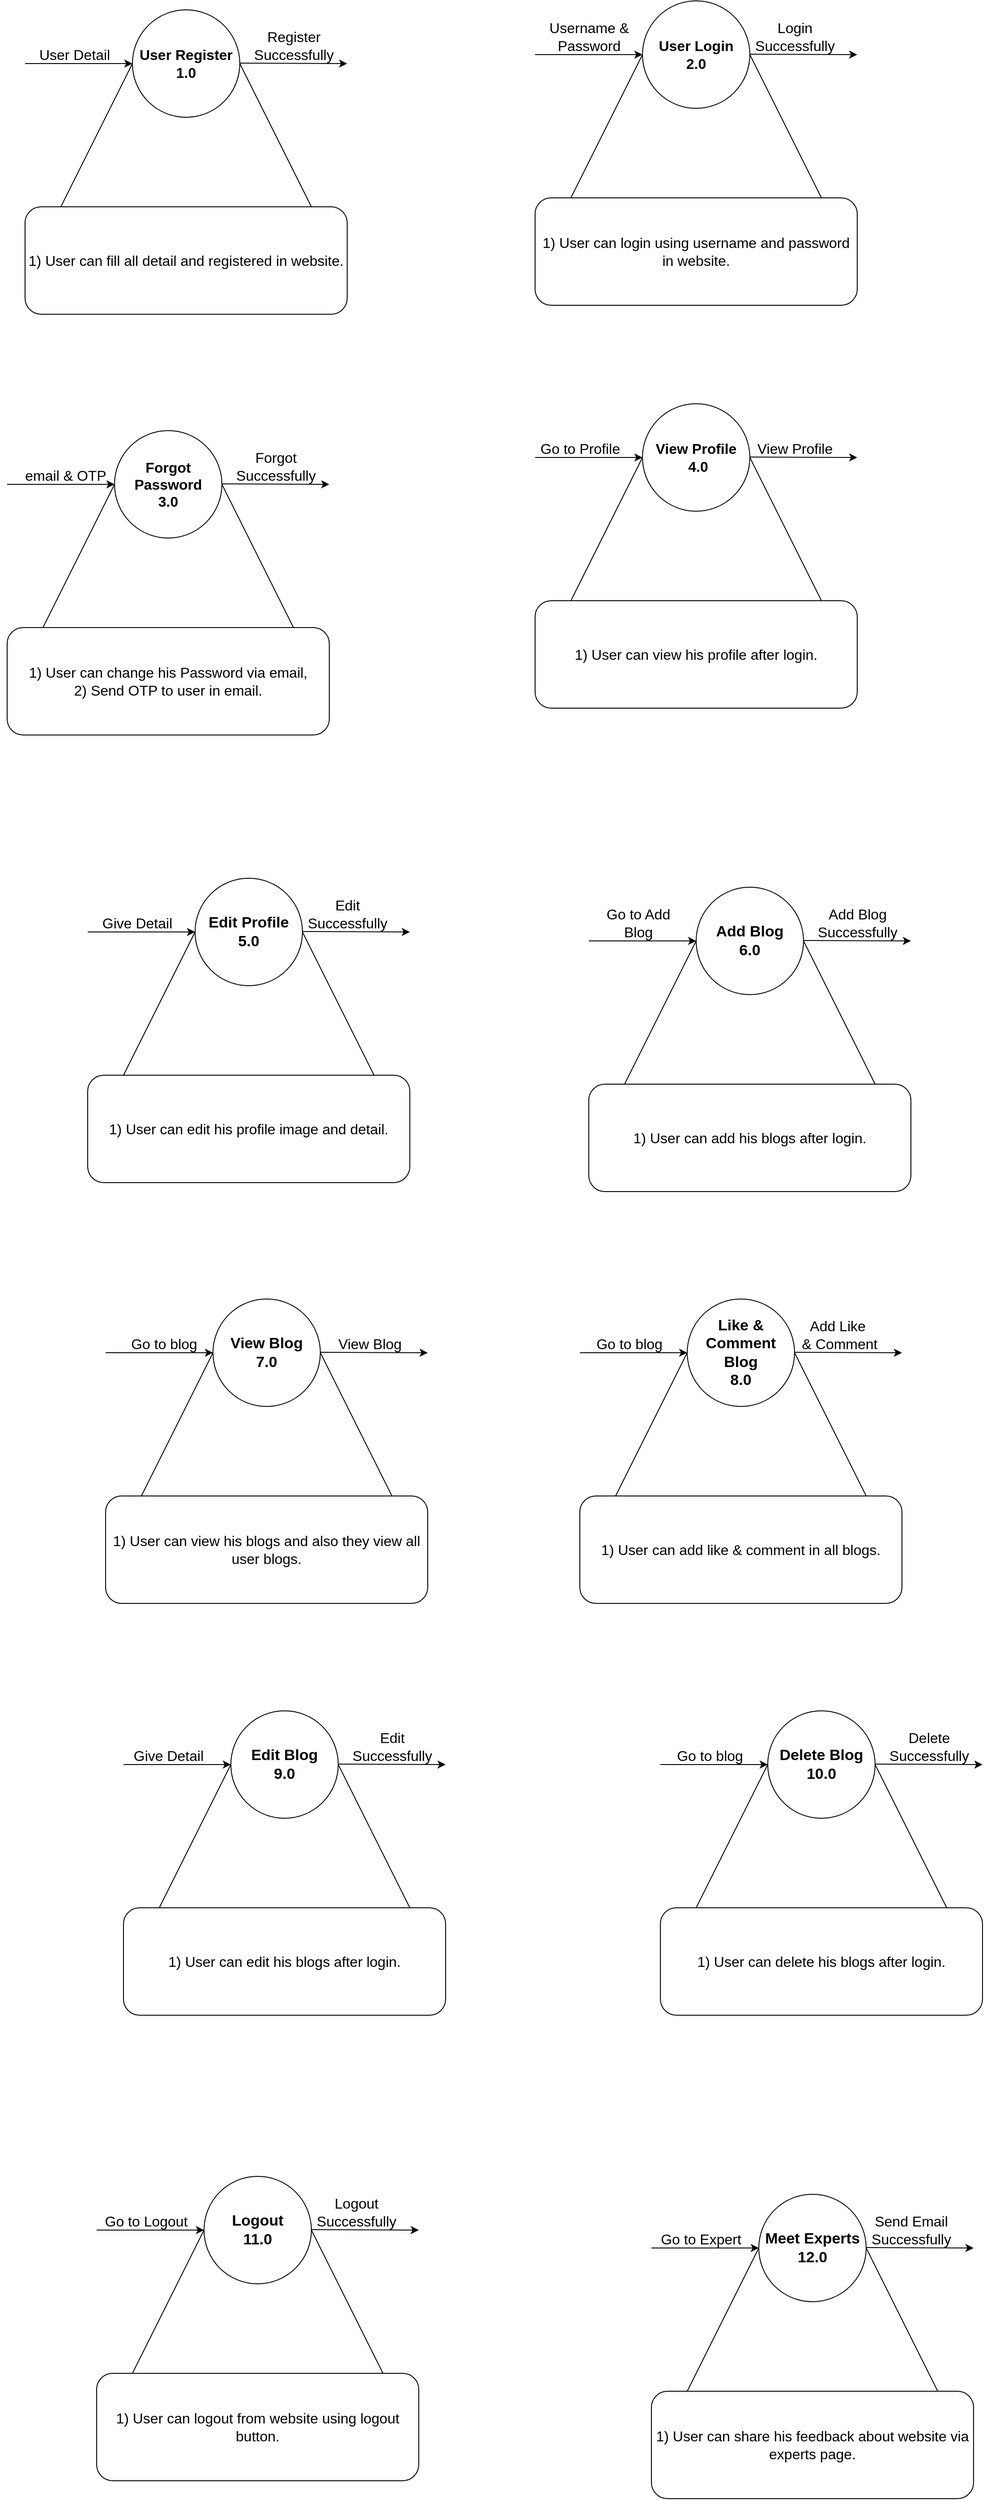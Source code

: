 <mxfile version="16.5.1" type="device" pages="3"><diagram id="i8jrXHAmzx9DsikGHtN_" name="user"><mxGraphModel dx="2076" dy="1298" grid="1" gridSize="10" guides="1" tooltips="1" connect="1" arrows="1" fold="1" page="1" pageScale="1" pageWidth="850" pageHeight="1100" math="0" shadow="0"><root><mxCell id="0"/><mxCell id="1" parent="0"/><mxCell id="YbbvS00qaYpJZ1PPFY8e-1" value="&lt;font style=&quot;font-size: 16px&quot;&gt;&lt;b&gt;User Register&lt;br&gt;1.0&lt;/b&gt;&lt;br&gt;&lt;/font&gt;" style="ellipse;whiteSpace=wrap;html=1;aspect=fixed;" parent="1" vertex="1"><mxGeometry x="240" y="100" width="120" height="120" as="geometry"/></mxCell><mxCell id="YbbvS00qaYpJZ1PPFY8e-2" value="" style="endArrow=classic;html=1;rounded=0;fontSize=16;entryX=0;entryY=0.5;entryDx=0;entryDy=0;" parent="1" target="YbbvS00qaYpJZ1PPFY8e-1" edge="1"><mxGeometry width="50" height="50" relative="1" as="geometry"><mxPoint x="120" y="160" as="sourcePoint"/><mxPoint x="230" y="160" as="targetPoint"/></mxGeometry></mxCell><mxCell id="YbbvS00qaYpJZ1PPFY8e-3" value="" style="endArrow=classic;html=1;rounded=0;fontSize=16;" parent="1" edge="1"><mxGeometry width="50" height="50" relative="1" as="geometry"><mxPoint x="360" y="159.5" as="sourcePoint"/><mxPoint x="480" y="160" as="targetPoint"/></mxGeometry></mxCell><mxCell id="YbbvS00qaYpJZ1PPFY8e-4" value="1) User can fill all detail and registered in website." style="rounded=1;whiteSpace=wrap;html=1;fontSize=16;" parent="1" vertex="1"><mxGeometry x="120" y="320" width="360" height="120" as="geometry"/></mxCell><mxCell id="YbbvS00qaYpJZ1PPFY8e-5" value="" style="endArrow=none;html=1;rounded=0;fontSize=16;" parent="1" edge="1"><mxGeometry width="50" height="50" relative="1" as="geometry"><mxPoint x="160" y="320" as="sourcePoint"/><mxPoint x="240" y="160" as="targetPoint"/></mxGeometry></mxCell><mxCell id="YbbvS00qaYpJZ1PPFY8e-6" value="" style="endArrow=none;html=1;rounded=0;fontSize=16;exitX=1;exitY=0.5;exitDx=0;exitDy=0;" parent="1" source="YbbvS00qaYpJZ1PPFY8e-1" edge="1"><mxGeometry width="50" height="50" relative="1" as="geometry"><mxPoint x="400" y="290" as="sourcePoint"/><mxPoint x="440" y="320" as="targetPoint"/></mxGeometry></mxCell><mxCell id="YbbvS00qaYpJZ1PPFY8e-7" value="&lt;font style=&quot;font-size: 16px&quot;&gt;&lt;b&gt;User Login&lt;br&gt;2.0&lt;/b&gt;&lt;br&gt;&lt;/font&gt;" style="ellipse;whiteSpace=wrap;html=1;aspect=fixed;" parent="1" vertex="1"><mxGeometry x="810" y="90" width="120" height="120" as="geometry"/></mxCell><mxCell id="YbbvS00qaYpJZ1PPFY8e-8" value="" style="endArrow=classic;html=1;rounded=0;fontSize=16;entryX=0;entryY=0.5;entryDx=0;entryDy=0;" parent="1" target="YbbvS00qaYpJZ1PPFY8e-7" edge="1"><mxGeometry width="50" height="50" relative="1" as="geometry"><mxPoint x="690" y="150" as="sourcePoint"/><mxPoint x="800" y="150" as="targetPoint"/></mxGeometry></mxCell><mxCell id="YbbvS00qaYpJZ1PPFY8e-9" value="" style="endArrow=classic;html=1;rounded=0;fontSize=16;" parent="1" edge="1"><mxGeometry width="50" height="50" relative="1" as="geometry"><mxPoint x="930" y="149.5" as="sourcePoint"/><mxPoint x="1050" y="150" as="targetPoint"/></mxGeometry></mxCell><mxCell id="YbbvS00qaYpJZ1PPFY8e-10" value="1) User can login using username and password in website." style="rounded=1;whiteSpace=wrap;html=1;fontSize=16;" parent="1" vertex="1"><mxGeometry x="690" y="310" width="360" height="120" as="geometry"/></mxCell><mxCell id="YbbvS00qaYpJZ1PPFY8e-11" value="" style="endArrow=none;html=1;rounded=0;fontSize=16;" parent="1" edge="1"><mxGeometry width="50" height="50" relative="1" as="geometry"><mxPoint x="730" y="310" as="sourcePoint"/><mxPoint x="810" y="150" as="targetPoint"/></mxGeometry></mxCell><mxCell id="YbbvS00qaYpJZ1PPFY8e-12" value="" style="endArrow=none;html=1;rounded=0;fontSize=16;exitX=1;exitY=0.5;exitDx=0;exitDy=0;" parent="1" source="YbbvS00qaYpJZ1PPFY8e-7" edge="1"><mxGeometry width="50" height="50" relative="1" as="geometry"><mxPoint x="970" y="280" as="sourcePoint"/><mxPoint x="1010" y="310" as="targetPoint"/></mxGeometry></mxCell><mxCell id="YbbvS00qaYpJZ1PPFY8e-13" value="&lt;font style=&quot;font-size: 16px&quot;&gt;&lt;b&gt;Forgot Password&lt;br&gt;3.0&lt;/b&gt;&lt;br&gt;&lt;/font&gt;" style="ellipse;whiteSpace=wrap;html=1;aspect=fixed;" parent="1" vertex="1"><mxGeometry x="220" y="570" width="120" height="120" as="geometry"/></mxCell><mxCell id="YbbvS00qaYpJZ1PPFY8e-14" value="" style="endArrow=classic;html=1;rounded=0;fontSize=16;entryX=0;entryY=0.5;entryDx=0;entryDy=0;" parent="1" target="YbbvS00qaYpJZ1PPFY8e-13" edge="1"><mxGeometry width="50" height="50" relative="1" as="geometry"><mxPoint x="100" y="630" as="sourcePoint"/><mxPoint x="210" y="630" as="targetPoint"/></mxGeometry></mxCell><mxCell id="YbbvS00qaYpJZ1PPFY8e-15" value="" style="endArrow=classic;html=1;rounded=0;fontSize=16;" parent="1" edge="1"><mxGeometry width="50" height="50" relative="1" as="geometry"><mxPoint x="340" y="629.5" as="sourcePoint"/><mxPoint x="460" y="630" as="targetPoint"/></mxGeometry></mxCell><mxCell id="YbbvS00qaYpJZ1PPFY8e-16" value="1) User can change his Password via email,&lt;br&gt;2) Send OTP to user in email." style="rounded=1;whiteSpace=wrap;html=1;fontSize=16;" parent="1" vertex="1"><mxGeometry x="100" y="790" width="360" height="120" as="geometry"/></mxCell><mxCell id="YbbvS00qaYpJZ1PPFY8e-17" value="" style="endArrow=none;html=1;rounded=0;fontSize=16;" parent="1" edge="1"><mxGeometry width="50" height="50" relative="1" as="geometry"><mxPoint x="140" y="790" as="sourcePoint"/><mxPoint x="220" y="630" as="targetPoint"/></mxGeometry></mxCell><mxCell id="YbbvS00qaYpJZ1PPFY8e-18" value="" style="endArrow=none;html=1;rounded=0;fontSize=16;exitX=1;exitY=0.5;exitDx=0;exitDy=0;" parent="1" source="YbbvS00qaYpJZ1PPFY8e-13" edge="1"><mxGeometry width="50" height="50" relative="1" as="geometry"><mxPoint x="380" y="760" as="sourcePoint"/><mxPoint x="420" y="790" as="targetPoint"/></mxGeometry></mxCell><mxCell id="YbbvS00qaYpJZ1PPFY8e-19" value="&lt;font style=&quot;font-size: 16px&quot;&gt;&lt;b&gt;View Profile&lt;br&gt;&amp;nbsp;4.0&lt;/b&gt;&lt;br&gt;&lt;/font&gt;" style="ellipse;whiteSpace=wrap;html=1;aspect=fixed;" parent="1" vertex="1"><mxGeometry x="810" y="540" width="120" height="120" as="geometry"/></mxCell><mxCell id="YbbvS00qaYpJZ1PPFY8e-20" value="" style="endArrow=classic;html=1;rounded=0;fontSize=16;entryX=0;entryY=0.5;entryDx=0;entryDy=0;" parent="1" target="YbbvS00qaYpJZ1PPFY8e-19" edge="1"><mxGeometry width="50" height="50" relative="1" as="geometry"><mxPoint x="690" y="600" as="sourcePoint"/><mxPoint x="800" y="600" as="targetPoint"/></mxGeometry></mxCell><mxCell id="YbbvS00qaYpJZ1PPFY8e-21" value="" style="endArrow=classic;html=1;rounded=0;fontSize=16;" parent="1" edge="1"><mxGeometry width="50" height="50" relative="1" as="geometry"><mxPoint x="930" y="599.5" as="sourcePoint"/><mxPoint x="1050" y="600" as="targetPoint"/></mxGeometry></mxCell><mxCell id="YbbvS00qaYpJZ1PPFY8e-22" value="1) User can view his profile after login." style="rounded=1;whiteSpace=wrap;html=1;fontSize=16;" parent="1" vertex="1"><mxGeometry x="690" y="760" width="360" height="120" as="geometry"/></mxCell><mxCell id="YbbvS00qaYpJZ1PPFY8e-23" value="" style="endArrow=none;html=1;rounded=0;fontSize=16;" parent="1" edge="1"><mxGeometry width="50" height="50" relative="1" as="geometry"><mxPoint x="730" y="760" as="sourcePoint"/><mxPoint x="810" y="600" as="targetPoint"/></mxGeometry></mxCell><mxCell id="YbbvS00qaYpJZ1PPFY8e-24" value="" style="endArrow=none;html=1;rounded=0;fontSize=16;exitX=1;exitY=0.5;exitDx=0;exitDy=0;" parent="1" source="YbbvS00qaYpJZ1PPFY8e-19" edge="1"><mxGeometry width="50" height="50" relative="1" as="geometry"><mxPoint x="970" y="730" as="sourcePoint"/><mxPoint x="1010" y="760" as="targetPoint"/></mxGeometry></mxCell><mxCell id="YbbvS00qaYpJZ1PPFY8e-25" value="&lt;font style=&quot;font-size: 17px&quot;&gt;&lt;b&gt;Edit Profile&lt;br&gt;5.0&lt;/b&gt;&lt;br&gt;&lt;/font&gt;" style="ellipse;whiteSpace=wrap;html=1;aspect=fixed;" parent="1" vertex="1"><mxGeometry x="310" y="1070" width="120" height="120" as="geometry"/></mxCell><mxCell id="YbbvS00qaYpJZ1PPFY8e-26" value="" style="endArrow=classic;html=1;rounded=0;fontSize=16;entryX=0;entryY=0.5;entryDx=0;entryDy=0;" parent="1" target="YbbvS00qaYpJZ1PPFY8e-25" edge="1"><mxGeometry width="50" height="50" relative="1" as="geometry"><mxPoint x="190" y="1130" as="sourcePoint"/><mxPoint x="300" y="1130" as="targetPoint"/></mxGeometry></mxCell><mxCell id="YbbvS00qaYpJZ1PPFY8e-27" value="" style="endArrow=classic;html=1;rounded=0;fontSize=16;" parent="1" edge="1"><mxGeometry width="50" height="50" relative="1" as="geometry"><mxPoint x="430" y="1129.5" as="sourcePoint"/><mxPoint x="550" y="1130" as="targetPoint"/></mxGeometry></mxCell><mxCell id="YbbvS00qaYpJZ1PPFY8e-28" value="1) User can edit his profile image and detail." style="rounded=1;whiteSpace=wrap;html=1;fontSize=16;" parent="1" vertex="1"><mxGeometry x="190" y="1290" width="360" height="120" as="geometry"/></mxCell><mxCell id="YbbvS00qaYpJZ1PPFY8e-29" value="" style="endArrow=none;html=1;rounded=0;fontSize=16;" parent="1" edge="1"><mxGeometry width="50" height="50" relative="1" as="geometry"><mxPoint x="230" y="1290" as="sourcePoint"/><mxPoint x="310" y="1130" as="targetPoint"/></mxGeometry></mxCell><mxCell id="YbbvS00qaYpJZ1PPFY8e-30" value="" style="endArrow=none;html=1;rounded=0;fontSize=16;exitX=1;exitY=0.5;exitDx=0;exitDy=0;" parent="1" source="YbbvS00qaYpJZ1PPFY8e-25" edge="1"><mxGeometry width="50" height="50" relative="1" as="geometry"><mxPoint x="470" y="1260" as="sourcePoint"/><mxPoint x="510" y="1290" as="targetPoint"/></mxGeometry></mxCell><mxCell id="YbbvS00qaYpJZ1PPFY8e-31" value="&lt;font style=&quot;font-size: 17px&quot;&gt;&lt;b&gt;Add Blog&lt;br&gt;6.0&lt;/b&gt;&lt;br&gt;&lt;/font&gt;" style="ellipse;whiteSpace=wrap;html=1;aspect=fixed;" parent="1" vertex="1"><mxGeometry x="870" y="1080" width="120" height="120" as="geometry"/></mxCell><mxCell id="YbbvS00qaYpJZ1PPFY8e-32" value="" style="endArrow=classic;html=1;rounded=0;fontSize=16;entryX=0;entryY=0.5;entryDx=0;entryDy=0;" parent="1" target="YbbvS00qaYpJZ1PPFY8e-31" edge="1"><mxGeometry width="50" height="50" relative="1" as="geometry"><mxPoint x="750" y="1140" as="sourcePoint"/><mxPoint x="860" y="1140" as="targetPoint"/></mxGeometry></mxCell><mxCell id="YbbvS00qaYpJZ1PPFY8e-33" value="" style="endArrow=classic;html=1;rounded=0;fontSize=16;" parent="1" edge="1"><mxGeometry width="50" height="50" relative="1" as="geometry"><mxPoint x="990" y="1139.5" as="sourcePoint"/><mxPoint x="1110" y="1140" as="targetPoint"/></mxGeometry></mxCell><mxCell id="YbbvS00qaYpJZ1PPFY8e-34" value="1) User can add his blogs after login." style="rounded=1;whiteSpace=wrap;html=1;fontSize=16;" parent="1" vertex="1"><mxGeometry x="750" y="1300" width="360" height="120" as="geometry"/></mxCell><mxCell id="YbbvS00qaYpJZ1PPFY8e-35" value="" style="endArrow=none;html=1;rounded=0;fontSize=16;" parent="1" edge="1"><mxGeometry width="50" height="50" relative="1" as="geometry"><mxPoint x="790" y="1300" as="sourcePoint"/><mxPoint x="870" y="1140" as="targetPoint"/></mxGeometry></mxCell><mxCell id="YbbvS00qaYpJZ1PPFY8e-36" value="" style="endArrow=none;html=1;rounded=0;fontSize=16;exitX=1;exitY=0.5;exitDx=0;exitDy=0;" parent="1" source="YbbvS00qaYpJZ1PPFY8e-31" edge="1"><mxGeometry width="50" height="50" relative="1" as="geometry"><mxPoint x="1030" y="1270" as="sourcePoint"/><mxPoint x="1070" y="1300" as="targetPoint"/></mxGeometry></mxCell><mxCell id="YbbvS00qaYpJZ1PPFY8e-37" value="&lt;font style=&quot;font-size: 17px&quot;&gt;&lt;b&gt;View Blog&lt;br&gt;7.0&lt;/b&gt;&lt;br&gt;&lt;/font&gt;" style="ellipse;whiteSpace=wrap;html=1;aspect=fixed;" parent="1" vertex="1"><mxGeometry x="330" y="1540" width="120" height="120" as="geometry"/></mxCell><mxCell id="YbbvS00qaYpJZ1PPFY8e-38" value="" style="endArrow=classic;html=1;rounded=0;fontSize=16;entryX=0;entryY=0.5;entryDx=0;entryDy=0;" parent="1" target="YbbvS00qaYpJZ1PPFY8e-37" edge="1"><mxGeometry width="50" height="50" relative="1" as="geometry"><mxPoint x="210" y="1600" as="sourcePoint"/><mxPoint x="320" y="1600" as="targetPoint"/></mxGeometry></mxCell><mxCell id="YbbvS00qaYpJZ1PPFY8e-39" value="" style="endArrow=classic;html=1;rounded=0;fontSize=16;" parent="1" edge="1"><mxGeometry width="50" height="50" relative="1" as="geometry"><mxPoint x="450" y="1599.5" as="sourcePoint"/><mxPoint x="570" y="1600" as="targetPoint"/></mxGeometry></mxCell><mxCell id="YbbvS00qaYpJZ1PPFY8e-40" value="1) User can view his blogs and also they view all user blogs." style="rounded=1;whiteSpace=wrap;html=1;fontSize=16;" parent="1" vertex="1"><mxGeometry x="210" y="1760" width="360" height="120" as="geometry"/></mxCell><mxCell id="YbbvS00qaYpJZ1PPFY8e-41" value="" style="endArrow=none;html=1;rounded=0;fontSize=16;" parent="1" edge="1"><mxGeometry width="50" height="50" relative="1" as="geometry"><mxPoint x="250" y="1760" as="sourcePoint"/><mxPoint x="330" y="1600" as="targetPoint"/></mxGeometry></mxCell><mxCell id="YbbvS00qaYpJZ1PPFY8e-42" value="" style="endArrow=none;html=1;rounded=0;fontSize=16;exitX=1;exitY=0.5;exitDx=0;exitDy=0;" parent="1" source="YbbvS00qaYpJZ1PPFY8e-37" edge="1"><mxGeometry width="50" height="50" relative="1" as="geometry"><mxPoint x="490" y="1730" as="sourcePoint"/><mxPoint x="530" y="1760" as="targetPoint"/></mxGeometry></mxCell><mxCell id="YbbvS00qaYpJZ1PPFY8e-43" value="&lt;font style=&quot;font-size: 17px&quot;&gt;&lt;b&gt;Like &amp;amp;&lt;br&gt;Comment&lt;br&gt;Blog&lt;br&gt;8.0&lt;/b&gt;&lt;br&gt;&lt;/font&gt;" style="ellipse;whiteSpace=wrap;html=1;aspect=fixed;" parent="1" vertex="1"><mxGeometry x="860" y="1540" width="120" height="120" as="geometry"/></mxCell><mxCell id="YbbvS00qaYpJZ1PPFY8e-44" value="" style="endArrow=classic;html=1;rounded=0;fontSize=16;entryX=0;entryY=0.5;entryDx=0;entryDy=0;" parent="1" target="YbbvS00qaYpJZ1PPFY8e-43" edge="1"><mxGeometry width="50" height="50" relative="1" as="geometry"><mxPoint x="740" y="1600" as="sourcePoint"/><mxPoint x="850" y="1600" as="targetPoint"/></mxGeometry></mxCell><mxCell id="YbbvS00qaYpJZ1PPFY8e-45" value="" style="endArrow=classic;html=1;rounded=0;fontSize=16;" parent="1" edge="1"><mxGeometry width="50" height="50" relative="1" as="geometry"><mxPoint x="980" y="1599.5" as="sourcePoint"/><mxPoint x="1100" y="1600" as="targetPoint"/></mxGeometry></mxCell><mxCell id="YbbvS00qaYpJZ1PPFY8e-46" value="1) User can add like &amp;amp; comment in all blogs." style="rounded=1;whiteSpace=wrap;html=1;fontSize=16;" parent="1" vertex="1"><mxGeometry x="740" y="1760" width="360" height="120" as="geometry"/></mxCell><mxCell id="YbbvS00qaYpJZ1PPFY8e-47" value="" style="endArrow=none;html=1;rounded=0;fontSize=16;" parent="1" edge="1"><mxGeometry width="50" height="50" relative="1" as="geometry"><mxPoint x="780" y="1760" as="sourcePoint"/><mxPoint x="860" y="1600" as="targetPoint"/></mxGeometry></mxCell><mxCell id="YbbvS00qaYpJZ1PPFY8e-48" value="" style="endArrow=none;html=1;rounded=0;fontSize=16;exitX=1;exitY=0.5;exitDx=0;exitDy=0;" parent="1" source="YbbvS00qaYpJZ1PPFY8e-43" edge="1"><mxGeometry width="50" height="50" relative="1" as="geometry"><mxPoint x="1020" y="1730" as="sourcePoint"/><mxPoint x="1060" y="1760" as="targetPoint"/></mxGeometry></mxCell><mxCell id="YbbvS00qaYpJZ1PPFY8e-49" value="&lt;font style=&quot;font-size: 17px&quot;&gt;&lt;b&gt;Edit Blog&lt;br&gt;9.0&lt;/b&gt;&lt;br&gt;&lt;/font&gt;" style="ellipse;whiteSpace=wrap;html=1;aspect=fixed;" parent="1" vertex="1"><mxGeometry x="350" y="2000" width="120" height="120" as="geometry"/></mxCell><mxCell id="YbbvS00qaYpJZ1PPFY8e-50" value="" style="endArrow=classic;html=1;rounded=0;fontSize=16;entryX=0;entryY=0.5;entryDx=0;entryDy=0;" parent="1" target="YbbvS00qaYpJZ1PPFY8e-49" edge="1"><mxGeometry width="50" height="50" relative="1" as="geometry"><mxPoint x="230" y="2060" as="sourcePoint"/><mxPoint x="340" y="2060" as="targetPoint"/></mxGeometry></mxCell><mxCell id="YbbvS00qaYpJZ1PPFY8e-51" value="" style="endArrow=classic;html=1;rounded=0;fontSize=16;" parent="1" edge="1"><mxGeometry width="50" height="50" relative="1" as="geometry"><mxPoint x="470" y="2059.5" as="sourcePoint"/><mxPoint x="590" y="2060" as="targetPoint"/></mxGeometry></mxCell><mxCell id="YbbvS00qaYpJZ1PPFY8e-52" value="1) User can edit his blogs after login." style="rounded=1;whiteSpace=wrap;html=1;fontSize=16;" parent="1" vertex="1"><mxGeometry x="230" y="2220" width="360" height="120" as="geometry"/></mxCell><mxCell id="YbbvS00qaYpJZ1PPFY8e-53" value="" style="endArrow=none;html=1;rounded=0;fontSize=16;" parent="1" edge="1"><mxGeometry width="50" height="50" relative="1" as="geometry"><mxPoint x="270" y="2220" as="sourcePoint"/><mxPoint x="350" y="2060" as="targetPoint"/></mxGeometry></mxCell><mxCell id="YbbvS00qaYpJZ1PPFY8e-54" value="" style="endArrow=none;html=1;rounded=0;fontSize=16;exitX=1;exitY=0.5;exitDx=0;exitDy=0;" parent="1" source="YbbvS00qaYpJZ1PPFY8e-49" edge="1"><mxGeometry width="50" height="50" relative="1" as="geometry"><mxPoint x="510" y="2190" as="sourcePoint"/><mxPoint x="550" y="2220" as="targetPoint"/></mxGeometry></mxCell><mxCell id="YbbvS00qaYpJZ1PPFY8e-55" value="&lt;font style=&quot;font-size: 17px&quot;&gt;&lt;b&gt;Delete Blog&lt;br&gt;10.0&lt;/b&gt;&lt;br&gt;&lt;/font&gt;" style="ellipse;whiteSpace=wrap;html=1;aspect=fixed;" parent="1" vertex="1"><mxGeometry x="950" y="2000" width="120" height="120" as="geometry"/></mxCell><mxCell id="YbbvS00qaYpJZ1PPFY8e-56" value="" style="endArrow=classic;html=1;rounded=0;fontSize=16;entryX=0;entryY=0.5;entryDx=0;entryDy=0;" parent="1" target="YbbvS00qaYpJZ1PPFY8e-55" edge="1"><mxGeometry width="50" height="50" relative="1" as="geometry"><mxPoint x="830" y="2060" as="sourcePoint"/><mxPoint x="940" y="2060" as="targetPoint"/></mxGeometry></mxCell><mxCell id="YbbvS00qaYpJZ1PPFY8e-57" value="" style="endArrow=classic;html=1;rounded=0;fontSize=16;" parent="1" edge="1"><mxGeometry width="50" height="50" relative="1" as="geometry"><mxPoint x="1070" y="2059.5" as="sourcePoint"/><mxPoint x="1190" y="2060" as="targetPoint"/></mxGeometry></mxCell><mxCell id="YbbvS00qaYpJZ1PPFY8e-58" value="1) User can delete his blogs after login." style="rounded=1;whiteSpace=wrap;html=1;fontSize=16;" parent="1" vertex="1"><mxGeometry x="830" y="2220" width="360" height="120" as="geometry"/></mxCell><mxCell id="YbbvS00qaYpJZ1PPFY8e-59" value="" style="endArrow=none;html=1;rounded=0;fontSize=16;" parent="1" edge="1"><mxGeometry width="50" height="50" relative="1" as="geometry"><mxPoint x="870" y="2220" as="sourcePoint"/><mxPoint x="950" y="2060" as="targetPoint"/></mxGeometry></mxCell><mxCell id="YbbvS00qaYpJZ1PPFY8e-60" value="" style="endArrow=none;html=1;rounded=0;fontSize=16;exitX=1;exitY=0.5;exitDx=0;exitDy=0;" parent="1" source="YbbvS00qaYpJZ1PPFY8e-55" edge="1"><mxGeometry width="50" height="50" relative="1" as="geometry"><mxPoint x="1110" y="2190" as="sourcePoint"/><mxPoint x="1150" y="2220" as="targetPoint"/></mxGeometry></mxCell><mxCell id="YbbvS00qaYpJZ1PPFY8e-61" value="&lt;font style=&quot;font-size: 17px&quot;&gt;&lt;b&gt;Logout&lt;br&gt;11.0&lt;/b&gt;&lt;br&gt;&lt;/font&gt;" style="ellipse;whiteSpace=wrap;html=1;aspect=fixed;" parent="1" vertex="1"><mxGeometry x="320" y="2520" width="120" height="120" as="geometry"/></mxCell><mxCell id="YbbvS00qaYpJZ1PPFY8e-62" value="" style="endArrow=classic;html=1;rounded=0;fontSize=16;entryX=0;entryY=0.5;entryDx=0;entryDy=0;" parent="1" target="YbbvS00qaYpJZ1PPFY8e-61" edge="1"><mxGeometry width="50" height="50" relative="1" as="geometry"><mxPoint x="200" y="2580" as="sourcePoint"/><mxPoint x="310" y="2580" as="targetPoint"/></mxGeometry></mxCell><mxCell id="YbbvS00qaYpJZ1PPFY8e-63" value="" style="endArrow=classic;html=1;rounded=0;fontSize=16;" parent="1" edge="1"><mxGeometry width="50" height="50" relative="1" as="geometry"><mxPoint x="440" y="2579.5" as="sourcePoint"/><mxPoint x="560" y="2580" as="targetPoint"/></mxGeometry></mxCell><mxCell id="YbbvS00qaYpJZ1PPFY8e-64" value="1) User can logout from website using logout button." style="rounded=1;whiteSpace=wrap;html=1;fontSize=16;" parent="1" vertex="1"><mxGeometry x="200" y="2740" width="360" height="120" as="geometry"/></mxCell><mxCell id="YbbvS00qaYpJZ1PPFY8e-65" value="" style="endArrow=none;html=1;rounded=0;fontSize=16;" parent="1" edge="1"><mxGeometry width="50" height="50" relative="1" as="geometry"><mxPoint x="240" y="2740" as="sourcePoint"/><mxPoint x="320" y="2580" as="targetPoint"/></mxGeometry></mxCell><mxCell id="YbbvS00qaYpJZ1PPFY8e-66" value="" style="endArrow=none;html=1;rounded=0;fontSize=16;exitX=1;exitY=0.5;exitDx=0;exitDy=0;" parent="1" source="YbbvS00qaYpJZ1PPFY8e-61" edge="1"><mxGeometry width="50" height="50" relative="1" as="geometry"><mxPoint x="480" y="2710" as="sourcePoint"/><mxPoint x="520" y="2740" as="targetPoint"/></mxGeometry></mxCell><mxCell id="YbbvS00qaYpJZ1PPFY8e-67" value="&lt;font style=&quot;font-size: 17px&quot;&gt;&lt;b&gt;Meet Experts&lt;br&gt;12.0&lt;/b&gt;&lt;br&gt;&lt;/font&gt;" style="ellipse;whiteSpace=wrap;html=1;aspect=fixed;" parent="1" vertex="1"><mxGeometry x="940" y="2540" width="120" height="120" as="geometry"/></mxCell><mxCell id="YbbvS00qaYpJZ1PPFY8e-68" value="" style="endArrow=classic;html=1;rounded=0;fontSize=16;entryX=0;entryY=0.5;entryDx=0;entryDy=0;" parent="1" target="YbbvS00qaYpJZ1PPFY8e-67" edge="1"><mxGeometry width="50" height="50" relative="1" as="geometry"><mxPoint x="820" y="2600" as="sourcePoint"/><mxPoint x="930" y="2600" as="targetPoint"/></mxGeometry></mxCell><mxCell id="YbbvS00qaYpJZ1PPFY8e-69" value="" style="endArrow=classic;html=1;rounded=0;fontSize=16;" parent="1" edge="1"><mxGeometry width="50" height="50" relative="1" as="geometry"><mxPoint x="1060" y="2599.5" as="sourcePoint"/><mxPoint x="1180" y="2600" as="targetPoint"/></mxGeometry></mxCell><mxCell id="YbbvS00qaYpJZ1PPFY8e-70" value="1) User can share his feedback about website via experts page." style="rounded=1;whiteSpace=wrap;html=1;fontSize=16;" parent="1" vertex="1"><mxGeometry x="820" y="2760" width="360" height="120" as="geometry"/></mxCell><mxCell id="YbbvS00qaYpJZ1PPFY8e-71" value="" style="endArrow=none;html=1;rounded=0;fontSize=16;" parent="1" edge="1"><mxGeometry width="50" height="50" relative="1" as="geometry"><mxPoint x="860" y="2760" as="sourcePoint"/><mxPoint x="940" y="2600" as="targetPoint"/></mxGeometry></mxCell><mxCell id="YbbvS00qaYpJZ1PPFY8e-72" value="" style="endArrow=none;html=1;rounded=0;fontSize=16;exitX=1;exitY=0.5;exitDx=0;exitDy=0;" parent="1" source="YbbvS00qaYpJZ1PPFY8e-67" edge="1"><mxGeometry width="50" height="50" relative="1" as="geometry"><mxPoint x="1100" y="2730" as="sourcePoint"/><mxPoint x="1140" y="2760" as="targetPoint"/></mxGeometry></mxCell><mxCell id="82jEKaNIgy2Sgmfv6tsb-1" value="User Detail" style="text;html=1;align=center;verticalAlign=middle;resizable=0;points=[];autosize=1;strokeColor=none;fillColor=none;fontSize=16;" vertex="1" parent="1"><mxGeometry x="130" y="140" width="90" height="20" as="geometry"/></mxCell><mxCell id="82jEKaNIgy2Sgmfv6tsb-2" value="Register &lt;br&gt;Successfully" style="text;html=1;align=center;verticalAlign=middle;resizable=0;points=[];autosize=1;strokeColor=none;fillColor=none;fontSize=16;" vertex="1" parent="1"><mxGeometry x="370" y="120" width="100" height="40" as="geometry"/></mxCell><mxCell id="82jEKaNIgy2Sgmfv6tsb-3" value="Username &amp;amp; &lt;br&gt;Password" style="text;html=1;align=center;verticalAlign=middle;resizable=0;points=[];autosize=1;strokeColor=none;fillColor=none;fontSize=16;" vertex="1" parent="1"><mxGeometry x="700" y="110" width="100" height="40" as="geometry"/></mxCell><mxCell id="82jEKaNIgy2Sgmfv6tsb-5" value="Login&lt;br&gt;Successfully" style="text;html=1;align=center;verticalAlign=middle;resizable=0;points=[];autosize=1;strokeColor=none;fillColor=none;fontSize=16;" vertex="1" parent="1"><mxGeometry x="930" y="110" width="100" height="40" as="geometry"/></mxCell><mxCell id="82jEKaNIgy2Sgmfv6tsb-6" value="email &amp;amp; OTP" style="text;html=1;align=center;verticalAlign=middle;resizable=0;points=[];autosize=1;strokeColor=none;fillColor=none;fontSize=16;" vertex="1" parent="1"><mxGeometry x="110" y="610" width="110" height="20" as="geometry"/></mxCell><mxCell id="82jEKaNIgy2Sgmfv6tsb-7" value="Forgot&lt;br&gt;Successfully" style="text;html=1;align=center;verticalAlign=middle;resizable=0;points=[];autosize=1;strokeColor=none;fillColor=none;fontSize=16;" vertex="1" parent="1"><mxGeometry x="350" y="590" width="100" height="40" as="geometry"/></mxCell><mxCell id="82jEKaNIgy2Sgmfv6tsb-8" value="Go to Profile" style="text;html=1;align=center;verticalAlign=middle;resizable=0;points=[];autosize=1;strokeColor=none;fillColor=none;fontSize=16;" vertex="1" parent="1"><mxGeometry x="690" y="580" width="100" height="20" as="geometry"/></mxCell><mxCell id="82jEKaNIgy2Sgmfv6tsb-9" value="View Profile" style="text;html=1;align=center;verticalAlign=middle;resizable=0;points=[];autosize=1;strokeColor=none;fillColor=none;fontSize=16;" vertex="1" parent="1"><mxGeometry x="930" y="580" width="100" height="20" as="geometry"/></mxCell><mxCell id="82jEKaNIgy2Sgmfv6tsb-11" value="Give Detail" style="text;html=1;align=center;verticalAlign=middle;resizable=0;points=[];autosize=1;strokeColor=none;fillColor=none;fontSize=16;" vertex="1" parent="1"><mxGeometry x="200" y="1110" width="90" height="20" as="geometry"/></mxCell><mxCell id="82jEKaNIgy2Sgmfv6tsb-13" value="Edit&lt;br&gt;Successfully" style="text;html=1;align=center;verticalAlign=middle;resizable=0;points=[];autosize=1;strokeColor=none;fillColor=none;fontSize=16;" vertex="1" parent="1"><mxGeometry x="430" y="1090" width="100" height="40" as="geometry"/></mxCell><mxCell id="82jEKaNIgy2Sgmfv6tsb-14" value="Go to Add&lt;br&gt;Blog" style="text;html=1;align=center;verticalAlign=middle;resizable=0;points=[];autosize=1;strokeColor=none;fillColor=none;fontSize=16;" vertex="1" parent="1"><mxGeometry x="760" y="1100" width="90" height="40" as="geometry"/></mxCell><mxCell id="82jEKaNIgy2Sgmfv6tsb-15" value="Add Blog&lt;br&gt;Successfully" style="text;html=1;align=center;verticalAlign=middle;resizable=0;points=[];autosize=1;strokeColor=none;fillColor=none;fontSize=16;" vertex="1" parent="1"><mxGeometry x="1000" y="1100" width="100" height="40" as="geometry"/></mxCell><mxCell id="82jEKaNIgy2Sgmfv6tsb-16" value="Go to blog" style="text;html=1;align=center;verticalAlign=middle;resizable=0;points=[];autosize=1;strokeColor=none;fillColor=none;fontSize=16;" vertex="1" parent="1"><mxGeometry x="230" y="1580" width="90" height="20" as="geometry"/></mxCell><mxCell id="82jEKaNIgy2Sgmfv6tsb-17" value="View Blog" style="text;html=1;align=center;verticalAlign=middle;resizable=0;points=[];autosize=1;strokeColor=none;fillColor=none;fontSize=16;" vertex="1" parent="1"><mxGeometry x="460" y="1580" width="90" height="20" as="geometry"/></mxCell><mxCell id="82jEKaNIgy2Sgmfv6tsb-18" value="Go to blog" style="text;html=1;align=center;verticalAlign=middle;resizable=0;points=[];autosize=1;strokeColor=none;fillColor=none;fontSize=16;" vertex="1" parent="1"><mxGeometry x="750" y="1580" width="90" height="20" as="geometry"/></mxCell><mxCell id="82jEKaNIgy2Sgmfv6tsb-21" value="Add Like&amp;nbsp;&lt;br&gt;&amp;amp; Comment" style="text;html=1;align=center;verticalAlign=middle;resizable=0;points=[];autosize=1;strokeColor=none;fillColor=none;fontSize=16;" vertex="1" parent="1"><mxGeometry x="980" y="1560" width="100" height="40" as="geometry"/></mxCell><mxCell id="82jEKaNIgy2Sgmfv6tsb-22" value="Give Detail" style="text;html=1;align=center;verticalAlign=middle;resizable=0;points=[];autosize=1;strokeColor=none;fillColor=none;fontSize=16;" vertex="1" parent="1"><mxGeometry x="235" y="2040" width="90" height="20" as="geometry"/></mxCell><mxCell id="82jEKaNIgy2Sgmfv6tsb-23" value="Edit&lt;br&gt;Successfully" style="text;html=1;align=center;verticalAlign=middle;resizable=0;points=[];autosize=1;strokeColor=none;fillColor=none;fontSize=16;" vertex="1" parent="1"><mxGeometry x="480" y="2020" width="100" height="40" as="geometry"/></mxCell><mxCell id="82jEKaNIgy2Sgmfv6tsb-24" value="Go to blog" style="text;html=1;align=center;verticalAlign=middle;resizable=0;points=[];autosize=1;strokeColor=none;fillColor=none;fontSize=16;" vertex="1" parent="1"><mxGeometry x="840" y="2040" width="90" height="20" as="geometry"/></mxCell><mxCell id="82jEKaNIgy2Sgmfv6tsb-25" value="Delete&lt;br&gt;Successfully" style="text;html=1;align=center;verticalAlign=middle;resizable=0;points=[];autosize=1;strokeColor=none;fillColor=none;fontSize=16;" vertex="1" parent="1"><mxGeometry x="1080" y="2020" width="100" height="40" as="geometry"/></mxCell><mxCell id="82jEKaNIgy2Sgmfv6tsb-26" value="Go to Logout" style="text;html=1;align=center;verticalAlign=middle;resizable=0;points=[];autosize=1;strokeColor=none;fillColor=none;fontSize=16;" vertex="1" parent="1"><mxGeometry x="200" y="2560" width="110" height="20" as="geometry"/></mxCell><mxCell id="82jEKaNIgy2Sgmfv6tsb-27" value="Logout&lt;br&gt;Successfully" style="text;html=1;align=center;verticalAlign=middle;resizable=0;points=[];autosize=1;strokeColor=none;fillColor=none;fontSize=16;" vertex="1" parent="1"><mxGeometry x="440" y="2540" width="100" height="40" as="geometry"/></mxCell><mxCell id="82jEKaNIgy2Sgmfv6tsb-28" value="Go to Expert" style="text;html=1;align=center;verticalAlign=middle;resizable=0;points=[];autosize=1;strokeColor=none;fillColor=none;fontSize=16;" vertex="1" parent="1"><mxGeometry x="820" y="2580" width="110" height="20" as="geometry"/></mxCell><mxCell id="82jEKaNIgy2Sgmfv6tsb-29" value="Send Email&lt;br&gt;Successfully" style="text;html=1;align=center;verticalAlign=middle;resizable=0;points=[];autosize=1;strokeColor=none;fillColor=none;fontSize=16;" vertex="1" parent="1"><mxGeometry x="1060" y="2560" width="100" height="40" as="geometry"/></mxCell></root></mxGraphModel></diagram><diagram id="o7V_1eFeFFQn48NSgnKL" name="admin"><mxGraphModel dx="1483" dy="927" grid="1" gridSize="10" guides="1" tooltips="1" connect="1" arrows="1" fold="1" page="1" pageScale="1" pageWidth="850" pageHeight="1100" math="0" shadow="0"><root><mxCell id="hHbCJzFYihF_r9rfr1S8-0"/><mxCell id="hHbCJzFYihF_r9rfr1S8-1" parent="hHbCJzFYihF_r9rfr1S8-0"/><mxCell id="n165JzVAzP6pDakM1232-0" value="&lt;font style=&quot;font-size: 16px&quot;&gt;&lt;b&gt;Verify Blogs&lt;br&gt;24.0&lt;/b&gt;&lt;br&gt;&lt;/font&gt;" style="ellipse;whiteSpace=wrap;html=1;aspect=fixed;" vertex="1" parent="hHbCJzFYihF_r9rfr1S8-1"><mxGeometry x="240" y="100" width="120" height="120" as="geometry"/></mxCell><mxCell id="n165JzVAzP6pDakM1232-1" value="" style="endArrow=classic;html=1;rounded=0;fontSize=16;entryX=0;entryY=0.5;entryDx=0;entryDy=0;" edge="1" parent="hHbCJzFYihF_r9rfr1S8-1" target="n165JzVAzP6pDakM1232-0"><mxGeometry width="50" height="50" relative="1" as="geometry"><mxPoint x="120" y="160" as="sourcePoint"/><mxPoint x="230" y="160" as="targetPoint"/></mxGeometry></mxCell><mxCell id="n165JzVAzP6pDakM1232-2" value="" style="endArrow=classic;html=1;rounded=0;fontSize=16;" edge="1" parent="hHbCJzFYihF_r9rfr1S8-1"><mxGeometry width="50" height="50" relative="1" as="geometry"><mxPoint x="360" y="159.5" as="sourcePoint"/><mxPoint x="480" y="160" as="targetPoint"/></mxGeometry></mxCell><mxCell id="n165JzVAzP6pDakM1232-3" value="1) Admin can check all user blogs and after they verify the blogs.&amp;nbsp;" style="rounded=1;whiteSpace=wrap;html=1;fontSize=16;" vertex="1" parent="hHbCJzFYihF_r9rfr1S8-1"><mxGeometry x="120" y="320" width="360" height="120" as="geometry"/></mxCell><mxCell id="n165JzVAzP6pDakM1232-4" value="" style="endArrow=none;html=1;rounded=0;fontSize=16;" edge="1" parent="hHbCJzFYihF_r9rfr1S8-1"><mxGeometry width="50" height="50" relative="1" as="geometry"><mxPoint x="160" y="320" as="sourcePoint"/><mxPoint x="240" y="160" as="targetPoint"/></mxGeometry></mxCell><mxCell id="n165JzVAzP6pDakM1232-5" value="" style="endArrow=none;html=1;rounded=0;fontSize=16;exitX=1;exitY=0.5;exitDx=0;exitDy=0;" edge="1" parent="hHbCJzFYihF_r9rfr1S8-1" source="n165JzVAzP6pDakM1232-0"><mxGeometry width="50" height="50" relative="1" as="geometry"><mxPoint x="400" y="290" as="sourcePoint"/><mxPoint x="440" y="320" as="targetPoint"/></mxGeometry></mxCell><mxCell id="n165JzVAzP6pDakM1232-6" value="&lt;font style=&quot;font-size: 16px&quot;&gt;&lt;b&gt;Admin Login&lt;br&gt;13.0&lt;/b&gt;&lt;br&gt;&lt;/font&gt;" style="ellipse;whiteSpace=wrap;html=1;aspect=fixed;" vertex="1" parent="hHbCJzFYihF_r9rfr1S8-1"><mxGeometry x="810" y="90" width="120" height="120" as="geometry"/></mxCell><mxCell id="n165JzVAzP6pDakM1232-7" value="" style="endArrow=classic;html=1;rounded=0;fontSize=16;entryX=0;entryY=0.5;entryDx=0;entryDy=0;" edge="1" parent="hHbCJzFYihF_r9rfr1S8-1" target="n165JzVAzP6pDakM1232-6"><mxGeometry width="50" height="50" relative="1" as="geometry"><mxPoint x="690" y="150" as="sourcePoint"/><mxPoint x="800" y="150" as="targetPoint"/></mxGeometry></mxCell><mxCell id="n165JzVAzP6pDakM1232-8" value="" style="endArrow=classic;html=1;rounded=0;fontSize=16;" edge="1" parent="hHbCJzFYihF_r9rfr1S8-1"><mxGeometry width="50" height="50" relative="1" as="geometry"><mxPoint x="930" y="149.5" as="sourcePoint"/><mxPoint x="1050" y="150" as="targetPoint"/></mxGeometry></mxCell><mxCell id="n165JzVAzP6pDakM1232-9" value="1) Admin can login using username and password in admin panel." style="rounded=1;whiteSpace=wrap;html=1;fontSize=16;" vertex="1" parent="hHbCJzFYihF_r9rfr1S8-1"><mxGeometry x="690" y="310" width="360" height="120" as="geometry"/></mxCell><mxCell id="n165JzVAzP6pDakM1232-10" value="" style="endArrow=none;html=1;rounded=0;fontSize=16;" edge="1" parent="hHbCJzFYihF_r9rfr1S8-1"><mxGeometry width="50" height="50" relative="1" as="geometry"><mxPoint x="730" y="310" as="sourcePoint"/><mxPoint x="810" y="150" as="targetPoint"/></mxGeometry></mxCell><mxCell id="n165JzVAzP6pDakM1232-11" value="" style="endArrow=none;html=1;rounded=0;fontSize=16;exitX=1;exitY=0.5;exitDx=0;exitDy=0;" edge="1" parent="hHbCJzFYihF_r9rfr1S8-1" source="n165JzVAzP6pDakM1232-6"><mxGeometry width="50" height="50" relative="1" as="geometry"><mxPoint x="970" y="280" as="sourcePoint"/><mxPoint x="1010" y="310" as="targetPoint"/></mxGeometry></mxCell><mxCell id="n165JzVAzP6pDakM1232-12" value="&lt;font style=&quot;font-size: 16px&quot;&gt;&lt;b&gt;Send Email&lt;br&gt;15.0&lt;/b&gt;&lt;br&gt;&lt;/font&gt;" style="ellipse;whiteSpace=wrap;html=1;aspect=fixed;" vertex="1" parent="hHbCJzFYihF_r9rfr1S8-1"><mxGeometry x="220" y="570" width="120" height="120" as="geometry"/></mxCell><mxCell id="n165JzVAzP6pDakM1232-13" value="" style="endArrow=classic;html=1;rounded=0;fontSize=16;entryX=0;entryY=0.5;entryDx=0;entryDy=0;" edge="1" parent="hHbCJzFYihF_r9rfr1S8-1" target="n165JzVAzP6pDakM1232-12"><mxGeometry width="50" height="50" relative="1" as="geometry"><mxPoint x="100" y="630" as="sourcePoint"/><mxPoint x="210" y="630" as="targetPoint"/></mxGeometry></mxCell><mxCell id="n165JzVAzP6pDakM1232-14" value="" style="endArrow=classic;html=1;rounded=0;fontSize=16;" edge="1" parent="hHbCJzFYihF_r9rfr1S8-1"><mxGeometry width="50" height="50" relative="1" as="geometry"><mxPoint x="340" y="629.5" as="sourcePoint"/><mxPoint x="460" y="630" as="targetPoint"/></mxGeometry></mxCell><mxCell id="n165JzVAzP6pDakM1232-15" value="1) Admin can change his Password via email,&lt;br&gt;2) Send OTP to user in email." style="rounded=1;whiteSpace=wrap;html=1;fontSize=16;" vertex="1" parent="hHbCJzFYihF_r9rfr1S8-1"><mxGeometry x="100" y="790" width="360" height="120" as="geometry"/></mxCell><mxCell id="n165JzVAzP6pDakM1232-16" value="" style="endArrow=none;html=1;rounded=0;fontSize=16;" edge="1" parent="hHbCJzFYihF_r9rfr1S8-1"><mxGeometry width="50" height="50" relative="1" as="geometry"><mxPoint x="140" y="790" as="sourcePoint"/><mxPoint x="220" y="630" as="targetPoint"/></mxGeometry></mxCell><mxCell id="n165JzVAzP6pDakM1232-17" value="" style="endArrow=none;html=1;rounded=0;fontSize=16;exitX=1;exitY=0.5;exitDx=0;exitDy=0;" edge="1" parent="hHbCJzFYihF_r9rfr1S8-1" source="n165JzVAzP6pDakM1232-12"><mxGeometry width="50" height="50" relative="1" as="geometry"><mxPoint x="380" y="760" as="sourcePoint"/><mxPoint x="420" y="790" as="targetPoint"/></mxGeometry></mxCell><mxCell id="n165JzVAzP6pDakM1232-18" value="&lt;font style=&quot;font-size: 16px&quot;&gt;&lt;b&gt;View Profile&lt;br&gt;&amp;nbsp;16.0&lt;/b&gt;&lt;br&gt;&lt;/font&gt;" style="ellipse;whiteSpace=wrap;html=1;aspect=fixed;" vertex="1" parent="hHbCJzFYihF_r9rfr1S8-1"><mxGeometry x="810" y="540" width="120" height="120" as="geometry"/></mxCell><mxCell id="n165JzVAzP6pDakM1232-19" value="" style="endArrow=classic;html=1;rounded=0;fontSize=16;entryX=0;entryY=0.5;entryDx=0;entryDy=0;" edge="1" parent="hHbCJzFYihF_r9rfr1S8-1" target="n165JzVAzP6pDakM1232-18"><mxGeometry width="50" height="50" relative="1" as="geometry"><mxPoint x="690" y="600" as="sourcePoint"/><mxPoint x="800" y="600" as="targetPoint"/></mxGeometry></mxCell><mxCell id="n165JzVAzP6pDakM1232-20" value="" style="endArrow=classic;html=1;rounded=0;fontSize=16;" edge="1" parent="hHbCJzFYihF_r9rfr1S8-1"><mxGeometry width="50" height="50" relative="1" as="geometry"><mxPoint x="930" y="599.5" as="sourcePoint"/><mxPoint x="1050" y="600" as="targetPoint"/></mxGeometry></mxCell><mxCell id="n165JzVAzP6pDakM1232-21" value="1) Admin can view his profile after login.&lt;br&gt;2) Admin can view all user profile." style="rounded=1;whiteSpace=wrap;html=1;fontSize=16;" vertex="1" parent="hHbCJzFYihF_r9rfr1S8-1"><mxGeometry x="690" y="760" width="360" height="120" as="geometry"/></mxCell><mxCell id="n165JzVAzP6pDakM1232-22" value="" style="endArrow=none;html=1;rounded=0;fontSize=16;" edge="1" parent="hHbCJzFYihF_r9rfr1S8-1"><mxGeometry width="50" height="50" relative="1" as="geometry"><mxPoint x="730" y="760" as="sourcePoint"/><mxPoint x="810" y="600" as="targetPoint"/></mxGeometry></mxCell><mxCell id="n165JzVAzP6pDakM1232-23" value="" style="endArrow=none;html=1;rounded=0;fontSize=16;exitX=1;exitY=0.5;exitDx=0;exitDy=0;" edge="1" parent="hHbCJzFYihF_r9rfr1S8-1" source="n165JzVAzP6pDakM1232-18"><mxGeometry width="50" height="50" relative="1" as="geometry"><mxPoint x="970" y="730" as="sourcePoint"/><mxPoint x="1010" y="760" as="targetPoint"/></mxGeometry></mxCell><mxCell id="n165JzVAzP6pDakM1232-24" value="&lt;font style=&quot;font-size: 17px&quot;&gt;&lt;b&gt;Edit Profile&lt;br&gt;17.0&lt;/b&gt;&lt;br&gt;&lt;/font&gt;" style="ellipse;whiteSpace=wrap;html=1;aspect=fixed;" vertex="1" parent="hHbCJzFYihF_r9rfr1S8-1"><mxGeometry x="310" y="1070" width="120" height="120" as="geometry"/></mxCell><mxCell id="n165JzVAzP6pDakM1232-25" value="" style="endArrow=classic;html=1;rounded=0;fontSize=16;entryX=0;entryY=0.5;entryDx=0;entryDy=0;" edge="1" parent="hHbCJzFYihF_r9rfr1S8-1" target="n165JzVAzP6pDakM1232-24"><mxGeometry width="50" height="50" relative="1" as="geometry"><mxPoint x="190" y="1130" as="sourcePoint"/><mxPoint x="300" y="1130" as="targetPoint"/></mxGeometry></mxCell><mxCell id="n165JzVAzP6pDakM1232-26" value="" style="endArrow=classic;html=1;rounded=0;fontSize=16;" edge="1" parent="hHbCJzFYihF_r9rfr1S8-1"><mxGeometry width="50" height="50" relative="1" as="geometry"><mxPoint x="430" y="1129.5" as="sourcePoint"/><mxPoint x="550" y="1130" as="targetPoint"/></mxGeometry></mxCell><mxCell id="n165JzVAzP6pDakM1232-27" value="1) Admin can edit his profile image and detail.&lt;br&gt;2) Admin can edit user profile in some cases." style="rounded=1;whiteSpace=wrap;html=1;fontSize=16;" vertex="1" parent="hHbCJzFYihF_r9rfr1S8-1"><mxGeometry x="190" y="1290" width="360" height="120" as="geometry"/></mxCell><mxCell id="n165JzVAzP6pDakM1232-28" value="" style="endArrow=none;html=1;rounded=0;fontSize=16;" edge="1" parent="hHbCJzFYihF_r9rfr1S8-1"><mxGeometry width="50" height="50" relative="1" as="geometry"><mxPoint x="230" y="1290" as="sourcePoint"/><mxPoint x="310" y="1130" as="targetPoint"/></mxGeometry></mxCell><mxCell id="n165JzVAzP6pDakM1232-29" value="" style="endArrow=none;html=1;rounded=0;fontSize=16;exitX=1;exitY=0.5;exitDx=0;exitDy=0;" edge="1" parent="hHbCJzFYihF_r9rfr1S8-1" source="n165JzVAzP6pDakM1232-24"><mxGeometry width="50" height="50" relative="1" as="geometry"><mxPoint x="470" y="1260" as="sourcePoint"/><mxPoint x="510" y="1290" as="targetPoint"/></mxGeometry></mxCell><mxCell id="n165JzVAzP6pDakM1232-30" value="&lt;font style=&quot;font-size: 17px&quot;&gt;&lt;b&gt;Add Blog&lt;br&gt;18.0&lt;/b&gt;&lt;br&gt;&lt;/font&gt;" style="ellipse;whiteSpace=wrap;html=1;aspect=fixed;" vertex="1" parent="hHbCJzFYihF_r9rfr1S8-1"><mxGeometry x="870" y="1080" width="120" height="120" as="geometry"/></mxCell><mxCell id="n165JzVAzP6pDakM1232-31" value="" style="endArrow=classic;html=1;rounded=0;fontSize=16;entryX=0;entryY=0.5;entryDx=0;entryDy=0;" edge="1" parent="hHbCJzFYihF_r9rfr1S8-1" target="n165JzVAzP6pDakM1232-30"><mxGeometry width="50" height="50" relative="1" as="geometry"><mxPoint x="750" y="1140" as="sourcePoint"/><mxPoint x="860" y="1140" as="targetPoint"/></mxGeometry></mxCell><mxCell id="n165JzVAzP6pDakM1232-32" value="" style="endArrow=classic;html=1;rounded=0;fontSize=16;" edge="1" parent="hHbCJzFYihF_r9rfr1S8-1"><mxGeometry width="50" height="50" relative="1" as="geometry"><mxPoint x="990" y="1139.5" as="sourcePoint"/><mxPoint x="1110" y="1140" as="targetPoint"/></mxGeometry></mxCell><mxCell id="n165JzVAzP6pDakM1232-33" value="1) Admin can add his blogs after login." style="rounded=1;whiteSpace=wrap;html=1;fontSize=16;" vertex="1" parent="hHbCJzFYihF_r9rfr1S8-1"><mxGeometry x="750" y="1300" width="360" height="120" as="geometry"/></mxCell><mxCell id="n165JzVAzP6pDakM1232-34" value="" style="endArrow=none;html=1;rounded=0;fontSize=16;" edge="1" parent="hHbCJzFYihF_r9rfr1S8-1"><mxGeometry width="50" height="50" relative="1" as="geometry"><mxPoint x="790" y="1300" as="sourcePoint"/><mxPoint x="870" y="1140" as="targetPoint"/></mxGeometry></mxCell><mxCell id="n165JzVAzP6pDakM1232-35" value="" style="endArrow=none;html=1;rounded=0;fontSize=16;exitX=1;exitY=0.5;exitDx=0;exitDy=0;" edge="1" parent="hHbCJzFYihF_r9rfr1S8-1" source="n165JzVAzP6pDakM1232-30"><mxGeometry width="50" height="50" relative="1" as="geometry"><mxPoint x="1030" y="1270" as="sourcePoint"/><mxPoint x="1070" y="1300" as="targetPoint"/></mxGeometry></mxCell><mxCell id="n165JzVAzP6pDakM1232-36" value="&lt;font style=&quot;font-size: 17px&quot;&gt;&lt;b&gt;View Blog&lt;br&gt;19.0&lt;/b&gt;&lt;br&gt;&lt;/font&gt;" style="ellipse;whiteSpace=wrap;html=1;aspect=fixed;" vertex="1" parent="hHbCJzFYihF_r9rfr1S8-1"><mxGeometry x="330" y="1540" width="120" height="120" as="geometry"/></mxCell><mxCell id="n165JzVAzP6pDakM1232-37" value="" style="endArrow=classic;html=1;rounded=0;fontSize=16;entryX=0;entryY=0.5;entryDx=0;entryDy=0;" edge="1" parent="hHbCJzFYihF_r9rfr1S8-1" target="n165JzVAzP6pDakM1232-36"><mxGeometry width="50" height="50" relative="1" as="geometry"><mxPoint x="210" y="1600" as="sourcePoint"/><mxPoint x="320" y="1600" as="targetPoint"/></mxGeometry></mxCell><mxCell id="n165JzVAzP6pDakM1232-38" value="" style="endArrow=classic;html=1;rounded=0;fontSize=16;" edge="1" parent="hHbCJzFYihF_r9rfr1S8-1"><mxGeometry width="50" height="50" relative="1" as="geometry"><mxPoint x="450" y="1599.5" as="sourcePoint"/><mxPoint x="570" y="1600" as="targetPoint"/></mxGeometry></mxCell><mxCell id="n165JzVAzP6pDakM1232-39" value="1) Admin can view his blogs and also they view all user blogs." style="rounded=1;whiteSpace=wrap;html=1;fontSize=16;" vertex="1" parent="hHbCJzFYihF_r9rfr1S8-1"><mxGeometry x="210" y="1760" width="360" height="120" as="geometry"/></mxCell><mxCell id="n165JzVAzP6pDakM1232-40" value="" style="endArrow=none;html=1;rounded=0;fontSize=16;" edge="1" parent="hHbCJzFYihF_r9rfr1S8-1"><mxGeometry width="50" height="50" relative="1" as="geometry"><mxPoint x="250" y="1760" as="sourcePoint"/><mxPoint x="330" y="1600" as="targetPoint"/></mxGeometry></mxCell><mxCell id="n165JzVAzP6pDakM1232-41" value="" style="endArrow=none;html=1;rounded=0;fontSize=16;exitX=1;exitY=0.5;exitDx=0;exitDy=0;" edge="1" parent="hHbCJzFYihF_r9rfr1S8-1" source="n165JzVAzP6pDakM1232-36"><mxGeometry width="50" height="50" relative="1" as="geometry"><mxPoint x="490" y="1730" as="sourcePoint"/><mxPoint x="530" y="1760" as="targetPoint"/></mxGeometry></mxCell><mxCell id="n165JzVAzP6pDakM1232-42" value="&lt;font style=&quot;font-size: 17px&quot;&gt;&lt;b&gt;Like &amp;amp;&lt;br&gt;Comment&lt;br&gt;Blog&lt;br&gt;20.0&lt;/b&gt;&lt;br&gt;&lt;/font&gt;" style="ellipse;whiteSpace=wrap;html=1;aspect=fixed;" vertex="1" parent="hHbCJzFYihF_r9rfr1S8-1"><mxGeometry x="860" y="1540" width="120" height="120" as="geometry"/></mxCell><mxCell id="n165JzVAzP6pDakM1232-43" value="" style="endArrow=classic;html=1;rounded=0;fontSize=16;entryX=0;entryY=0.5;entryDx=0;entryDy=0;" edge="1" parent="hHbCJzFYihF_r9rfr1S8-1" target="n165JzVAzP6pDakM1232-42"><mxGeometry width="50" height="50" relative="1" as="geometry"><mxPoint x="740" y="1600" as="sourcePoint"/><mxPoint x="850" y="1600" as="targetPoint"/></mxGeometry></mxCell><mxCell id="n165JzVAzP6pDakM1232-44" value="" style="endArrow=classic;html=1;rounded=0;fontSize=16;" edge="1" parent="hHbCJzFYihF_r9rfr1S8-1"><mxGeometry width="50" height="50" relative="1" as="geometry"><mxPoint x="980" y="1599.5" as="sourcePoint"/><mxPoint x="1100" y="1600" as="targetPoint"/></mxGeometry></mxCell><mxCell id="n165JzVAzP6pDakM1232-45" value="1) Admin can add like &amp;amp; comment in all blogs." style="rounded=1;whiteSpace=wrap;html=1;fontSize=16;" vertex="1" parent="hHbCJzFYihF_r9rfr1S8-1"><mxGeometry x="740" y="1760" width="360" height="120" as="geometry"/></mxCell><mxCell id="n165JzVAzP6pDakM1232-46" value="" style="endArrow=none;html=1;rounded=0;fontSize=16;" edge="1" parent="hHbCJzFYihF_r9rfr1S8-1"><mxGeometry width="50" height="50" relative="1" as="geometry"><mxPoint x="780" y="1760" as="sourcePoint"/><mxPoint x="860" y="1600" as="targetPoint"/></mxGeometry></mxCell><mxCell id="n165JzVAzP6pDakM1232-47" value="" style="endArrow=none;html=1;rounded=0;fontSize=16;exitX=1;exitY=0.5;exitDx=0;exitDy=0;" edge="1" parent="hHbCJzFYihF_r9rfr1S8-1" source="n165JzVAzP6pDakM1232-42"><mxGeometry width="50" height="50" relative="1" as="geometry"><mxPoint x="1020" y="1730" as="sourcePoint"/><mxPoint x="1060" y="1760" as="targetPoint"/></mxGeometry></mxCell><mxCell id="n165JzVAzP6pDakM1232-48" value="&lt;font style=&quot;font-size: 17px&quot;&gt;&lt;b&gt;Edit Blog&lt;br&gt;21.0&lt;/b&gt;&lt;br&gt;&lt;/font&gt;" style="ellipse;whiteSpace=wrap;html=1;aspect=fixed;" vertex="1" parent="hHbCJzFYihF_r9rfr1S8-1"><mxGeometry x="350" y="2000" width="120" height="120" as="geometry"/></mxCell><mxCell id="n165JzVAzP6pDakM1232-49" value="" style="endArrow=classic;html=1;rounded=0;fontSize=16;entryX=0;entryY=0.5;entryDx=0;entryDy=0;" edge="1" parent="hHbCJzFYihF_r9rfr1S8-1" target="n165JzVAzP6pDakM1232-48"><mxGeometry width="50" height="50" relative="1" as="geometry"><mxPoint x="230" y="2060" as="sourcePoint"/><mxPoint x="340" y="2060" as="targetPoint"/></mxGeometry></mxCell><mxCell id="n165JzVAzP6pDakM1232-50" value="" style="endArrow=classic;html=1;rounded=0;fontSize=16;" edge="1" parent="hHbCJzFYihF_r9rfr1S8-1"><mxGeometry width="50" height="50" relative="1" as="geometry"><mxPoint x="470" y="2059.5" as="sourcePoint"/><mxPoint x="590" y="2060" as="targetPoint"/></mxGeometry></mxCell><mxCell id="n165JzVAzP6pDakM1232-51" value="1) Admin can edit his blogs after login.&lt;br&gt;2) Admin can edit user blog in some cases." style="rounded=1;whiteSpace=wrap;html=1;fontSize=16;" vertex="1" parent="hHbCJzFYihF_r9rfr1S8-1"><mxGeometry x="230" y="2220" width="360" height="120" as="geometry"/></mxCell><mxCell id="n165JzVAzP6pDakM1232-52" value="" style="endArrow=none;html=1;rounded=0;fontSize=16;" edge="1" parent="hHbCJzFYihF_r9rfr1S8-1"><mxGeometry width="50" height="50" relative="1" as="geometry"><mxPoint x="270" y="2220" as="sourcePoint"/><mxPoint x="350" y="2060" as="targetPoint"/></mxGeometry></mxCell><mxCell id="n165JzVAzP6pDakM1232-53" value="" style="endArrow=none;html=1;rounded=0;fontSize=16;exitX=1;exitY=0.5;exitDx=0;exitDy=0;" edge="1" parent="hHbCJzFYihF_r9rfr1S8-1" source="n165JzVAzP6pDakM1232-48"><mxGeometry width="50" height="50" relative="1" as="geometry"><mxPoint x="510" y="2190" as="sourcePoint"/><mxPoint x="550" y="2220" as="targetPoint"/></mxGeometry></mxCell><mxCell id="n165JzVAzP6pDakM1232-54" value="&lt;font style=&quot;font-size: 17px&quot;&gt;&lt;b&gt;Delete Blog&lt;br&gt;22.0&lt;/b&gt;&lt;br&gt;&lt;/font&gt;" style="ellipse;whiteSpace=wrap;html=1;aspect=fixed;" vertex="1" parent="hHbCJzFYihF_r9rfr1S8-1"><mxGeometry x="950" y="2000" width="120" height="120" as="geometry"/></mxCell><mxCell id="n165JzVAzP6pDakM1232-55" value="" style="endArrow=classic;html=1;rounded=0;fontSize=16;entryX=0;entryY=0.5;entryDx=0;entryDy=0;" edge="1" parent="hHbCJzFYihF_r9rfr1S8-1" target="n165JzVAzP6pDakM1232-54"><mxGeometry width="50" height="50" relative="1" as="geometry"><mxPoint x="830" y="2060" as="sourcePoint"/><mxPoint x="940" y="2060" as="targetPoint"/></mxGeometry></mxCell><mxCell id="n165JzVAzP6pDakM1232-56" value="" style="endArrow=classic;html=1;rounded=0;fontSize=16;" edge="1" parent="hHbCJzFYihF_r9rfr1S8-1"><mxGeometry width="50" height="50" relative="1" as="geometry"><mxPoint x="1070" y="2059.5" as="sourcePoint"/><mxPoint x="1190" y="2060" as="targetPoint"/></mxGeometry></mxCell><mxCell id="n165JzVAzP6pDakM1232-57" value="1) Admin can delete his blogs after login.&lt;br&gt;2) Admin can delete user blogs in some cases." style="rounded=1;whiteSpace=wrap;html=1;fontSize=16;" vertex="1" parent="hHbCJzFYihF_r9rfr1S8-1"><mxGeometry x="830" y="2220" width="360" height="120" as="geometry"/></mxCell><mxCell id="n165JzVAzP6pDakM1232-58" value="" style="endArrow=none;html=1;rounded=0;fontSize=16;" edge="1" parent="hHbCJzFYihF_r9rfr1S8-1"><mxGeometry width="50" height="50" relative="1" as="geometry"><mxPoint x="870" y="2220" as="sourcePoint"/><mxPoint x="950" y="2060" as="targetPoint"/></mxGeometry></mxCell><mxCell id="n165JzVAzP6pDakM1232-59" value="" style="endArrow=none;html=1;rounded=0;fontSize=16;exitX=1;exitY=0.5;exitDx=0;exitDy=0;" edge="1" parent="hHbCJzFYihF_r9rfr1S8-1" source="n165JzVAzP6pDakM1232-54"><mxGeometry width="50" height="50" relative="1" as="geometry"><mxPoint x="1110" y="2190" as="sourcePoint"/><mxPoint x="1150" y="2220" as="targetPoint"/></mxGeometry></mxCell><mxCell id="n165JzVAzP6pDakM1232-60" value="&lt;font style=&quot;font-size: 17px&quot;&gt;&lt;b&gt;Logout&lt;br&gt;14.0&lt;/b&gt;&lt;br&gt;&lt;/font&gt;" style="ellipse;whiteSpace=wrap;html=1;aspect=fixed;" vertex="1" parent="hHbCJzFYihF_r9rfr1S8-1"><mxGeometry x="320" y="2520" width="120" height="120" as="geometry"/></mxCell><mxCell id="n165JzVAzP6pDakM1232-61" value="" style="endArrow=classic;html=1;rounded=0;fontSize=16;entryX=0;entryY=0.5;entryDx=0;entryDy=0;" edge="1" parent="hHbCJzFYihF_r9rfr1S8-1" target="n165JzVAzP6pDakM1232-60"><mxGeometry width="50" height="50" relative="1" as="geometry"><mxPoint x="200" y="2580" as="sourcePoint"/><mxPoint x="310" y="2580" as="targetPoint"/></mxGeometry></mxCell><mxCell id="n165JzVAzP6pDakM1232-62" value="" style="endArrow=classic;html=1;rounded=0;fontSize=16;" edge="1" parent="hHbCJzFYihF_r9rfr1S8-1"><mxGeometry width="50" height="50" relative="1" as="geometry"><mxPoint x="440" y="2579.5" as="sourcePoint"/><mxPoint x="560" y="2580" as="targetPoint"/></mxGeometry></mxCell><mxCell id="n165JzVAzP6pDakM1232-63" value="1) Admin can logout from admin panel using logout button." style="rounded=1;whiteSpace=wrap;html=1;fontSize=16;" vertex="1" parent="hHbCJzFYihF_r9rfr1S8-1"><mxGeometry x="200" y="2740" width="360" height="120" as="geometry"/></mxCell><mxCell id="n165JzVAzP6pDakM1232-64" value="" style="endArrow=none;html=1;rounded=0;fontSize=16;" edge="1" parent="hHbCJzFYihF_r9rfr1S8-1"><mxGeometry width="50" height="50" relative="1" as="geometry"><mxPoint x="240" y="2740" as="sourcePoint"/><mxPoint x="320" y="2580" as="targetPoint"/></mxGeometry></mxCell><mxCell id="n165JzVAzP6pDakM1232-65" value="" style="endArrow=none;html=1;rounded=0;fontSize=16;exitX=1;exitY=0.5;exitDx=0;exitDy=0;" edge="1" parent="hHbCJzFYihF_r9rfr1S8-1" source="n165JzVAzP6pDakM1232-60"><mxGeometry width="50" height="50" relative="1" as="geometry"><mxPoint x="480" y="2710" as="sourcePoint"/><mxPoint x="520" y="2740" as="targetPoint"/></mxGeometry></mxCell><mxCell id="n165JzVAzP6pDakM1232-66" value="&lt;font style=&quot;font-size: 17px&quot;&gt;&lt;b&gt;Feedbacks&lt;br&gt;23.0&lt;/b&gt;&lt;br&gt;&lt;/font&gt;" style="ellipse;whiteSpace=wrap;html=1;aspect=fixed;" vertex="1" parent="hHbCJzFYihF_r9rfr1S8-1"><mxGeometry x="940" y="2540" width="120" height="120" as="geometry"/></mxCell><mxCell id="n165JzVAzP6pDakM1232-67" value="" style="endArrow=classic;html=1;rounded=0;fontSize=16;entryX=0;entryY=0.5;entryDx=0;entryDy=0;" edge="1" parent="hHbCJzFYihF_r9rfr1S8-1" target="n165JzVAzP6pDakM1232-66"><mxGeometry width="50" height="50" relative="1" as="geometry"><mxPoint x="820" y="2600" as="sourcePoint"/><mxPoint x="930" y="2600" as="targetPoint"/></mxGeometry></mxCell><mxCell id="n165JzVAzP6pDakM1232-68" value="" style="endArrow=classic;html=1;rounded=0;fontSize=16;" edge="1" parent="hHbCJzFYihF_r9rfr1S8-1"><mxGeometry width="50" height="50" relative="1" as="geometry"><mxPoint x="1060" y="2599.5" as="sourcePoint"/><mxPoint x="1180" y="2600" as="targetPoint"/></mxGeometry></mxCell><mxCell id="n165JzVAzP6pDakM1232-69" value="1) Admin can check user feedbacks and send email as a answer." style="rounded=1;whiteSpace=wrap;html=1;fontSize=16;" vertex="1" parent="hHbCJzFYihF_r9rfr1S8-1"><mxGeometry x="820" y="2760" width="360" height="120" as="geometry"/></mxCell><mxCell id="n165JzVAzP6pDakM1232-70" value="" style="endArrow=none;html=1;rounded=0;fontSize=16;" edge="1" parent="hHbCJzFYihF_r9rfr1S8-1"><mxGeometry width="50" height="50" relative="1" as="geometry"><mxPoint x="860" y="2760" as="sourcePoint"/><mxPoint x="940" y="2600" as="targetPoint"/></mxGeometry></mxCell><mxCell id="n165JzVAzP6pDakM1232-71" value="" style="endArrow=none;html=1;rounded=0;fontSize=16;exitX=1;exitY=0.5;exitDx=0;exitDy=0;" edge="1" parent="hHbCJzFYihF_r9rfr1S8-1" source="n165JzVAzP6pDakM1232-66"><mxGeometry width="50" height="50" relative="1" as="geometry"><mxPoint x="1100" y="2730" as="sourcePoint"/><mxPoint x="1140" y="2760" as="targetPoint"/></mxGeometry></mxCell><mxCell id="n165JzVAzP6pDakM1232-72" value="Go to blog" style="text;html=1;align=center;verticalAlign=middle;resizable=0;points=[];autosize=1;strokeColor=none;fillColor=none;fontSize=16;" vertex="1" parent="hHbCJzFYihF_r9rfr1S8-1"><mxGeometry x="130" y="140" width="90" height="20" as="geometry"/></mxCell><mxCell id="n165JzVAzP6pDakM1232-73" value="verify &amp;amp; unverify&lt;br&gt;Successfully" style="text;html=1;align=center;verticalAlign=middle;resizable=0;points=[];autosize=1;strokeColor=none;fillColor=none;fontSize=16;" vertex="1" parent="hHbCJzFYihF_r9rfr1S8-1"><mxGeometry x="355" y="120" width="130" height="40" as="geometry"/></mxCell><mxCell id="n165JzVAzP6pDakM1232-74" value="Username &amp;amp; &lt;br&gt;Password" style="text;html=1;align=center;verticalAlign=middle;resizable=0;points=[];autosize=1;strokeColor=none;fillColor=none;fontSize=16;" vertex="1" parent="hHbCJzFYihF_r9rfr1S8-1"><mxGeometry x="700" y="110" width="100" height="40" as="geometry"/></mxCell><mxCell id="n165JzVAzP6pDakM1232-75" value="Login&lt;br&gt;Successfully" style="text;html=1;align=center;verticalAlign=middle;resizable=0;points=[];autosize=1;strokeColor=none;fillColor=none;fontSize=16;" vertex="1" parent="hHbCJzFYihF_r9rfr1S8-1"><mxGeometry x="930" y="110" width="100" height="40" as="geometry"/></mxCell><mxCell id="n165JzVAzP6pDakM1232-76" value="email &amp;amp; OTP" style="text;html=1;align=center;verticalAlign=middle;resizable=0;points=[];autosize=1;strokeColor=none;fillColor=none;fontSize=16;" vertex="1" parent="hHbCJzFYihF_r9rfr1S8-1"><mxGeometry x="110" y="610" width="110" height="20" as="geometry"/></mxCell><mxCell id="n165JzVAzP6pDakM1232-77" value="Forgot&lt;br&gt;Successfully" style="text;html=1;align=center;verticalAlign=middle;resizable=0;points=[];autosize=1;strokeColor=none;fillColor=none;fontSize=16;" vertex="1" parent="hHbCJzFYihF_r9rfr1S8-1"><mxGeometry x="350" y="590" width="100" height="40" as="geometry"/></mxCell><mxCell id="n165JzVAzP6pDakM1232-78" value="Go to Profile" style="text;html=1;align=center;verticalAlign=middle;resizable=0;points=[];autosize=1;strokeColor=none;fillColor=none;fontSize=16;" vertex="1" parent="hHbCJzFYihF_r9rfr1S8-1"><mxGeometry x="690" y="580" width="100" height="20" as="geometry"/></mxCell><mxCell id="n165JzVAzP6pDakM1232-79" value="View Profile" style="text;html=1;align=center;verticalAlign=middle;resizable=0;points=[];autosize=1;strokeColor=none;fillColor=none;fontSize=16;" vertex="1" parent="hHbCJzFYihF_r9rfr1S8-1"><mxGeometry x="930" y="580" width="100" height="20" as="geometry"/></mxCell><mxCell id="n165JzVAzP6pDakM1232-80" value="Give Detail" style="text;html=1;align=center;verticalAlign=middle;resizable=0;points=[];autosize=1;strokeColor=none;fillColor=none;fontSize=16;" vertex="1" parent="hHbCJzFYihF_r9rfr1S8-1"><mxGeometry x="200" y="1110" width="90" height="20" as="geometry"/></mxCell><mxCell id="n165JzVAzP6pDakM1232-81" value="Edit&lt;br&gt;Successfully" style="text;html=1;align=center;verticalAlign=middle;resizable=0;points=[];autosize=1;strokeColor=none;fillColor=none;fontSize=16;" vertex="1" parent="hHbCJzFYihF_r9rfr1S8-1"><mxGeometry x="430" y="1090" width="100" height="40" as="geometry"/></mxCell><mxCell id="n165JzVAzP6pDakM1232-82" value="Go to Add&lt;br&gt;Blog" style="text;html=1;align=center;verticalAlign=middle;resizable=0;points=[];autosize=1;strokeColor=none;fillColor=none;fontSize=16;" vertex="1" parent="hHbCJzFYihF_r9rfr1S8-1"><mxGeometry x="760" y="1100" width="90" height="40" as="geometry"/></mxCell><mxCell id="n165JzVAzP6pDakM1232-83" value="Add Blog&lt;br&gt;Successfully" style="text;html=1;align=center;verticalAlign=middle;resizable=0;points=[];autosize=1;strokeColor=none;fillColor=none;fontSize=16;" vertex="1" parent="hHbCJzFYihF_r9rfr1S8-1"><mxGeometry x="1000" y="1100" width="100" height="40" as="geometry"/></mxCell><mxCell id="n165JzVAzP6pDakM1232-84" value="Go to blog" style="text;html=1;align=center;verticalAlign=middle;resizable=0;points=[];autosize=1;strokeColor=none;fillColor=none;fontSize=16;" vertex="1" parent="hHbCJzFYihF_r9rfr1S8-1"><mxGeometry x="230" y="1580" width="90" height="20" as="geometry"/></mxCell><mxCell id="n165JzVAzP6pDakM1232-85" value="View Blog" style="text;html=1;align=center;verticalAlign=middle;resizable=0;points=[];autosize=1;strokeColor=none;fillColor=none;fontSize=16;" vertex="1" parent="hHbCJzFYihF_r9rfr1S8-1"><mxGeometry x="460" y="1580" width="90" height="20" as="geometry"/></mxCell><mxCell id="n165JzVAzP6pDakM1232-86" value="Go to blog" style="text;html=1;align=center;verticalAlign=middle;resizable=0;points=[];autosize=1;strokeColor=none;fillColor=none;fontSize=16;" vertex="1" parent="hHbCJzFYihF_r9rfr1S8-1"><mxGeometry x="750" y="1580" width="90" height="20" as="geometry"/></mxCell><mxCell id="n165JzVAzP6pDakM1232-87" value="Add Like&amp;nbsp;&lt;br&gt;&amp;amp; Comment" style="text;html=1;align=center;verticalAlign=middle;resizable=0;points=[];autosize=1;strokeColor=none;fillColor=none;fontSize=16;" vertex="1" parent="hHbCJzFYihF_r9rfr1S8-1"><mxGeometry x="980" y="1560" width="100" height="40" as="geometry"/></mxCell><mxCell id="n165JzVAzP6pDakM1232-88" value="Give Detail" style="text;html=1;align=center;verticalAlign=middle;resizable=0;points=[];autosize=1;strokeColor=none;fillColor=none;fontSize=16;" vertex="1" parent="hHbCJzFYihF_r9rfr1S8-1"><mxGeometry x="235" y="2040" width="90" height="20" as="geometry"/></mxCell><mxCell id="n165JzVAzP6pDakM1232-89" value="Edit&lt;br&gt;Successfully" style="text;html=1;align=center;verticalAlign=middle;resizable=0;points=[];autosize=1;strokeColor=none;fillColor=none;fontSize=16;" vertex="1" parent="hHbCJzFYihF_r9rfr1S8-1"><mxGeometry x="480" y="2020" width="100" height="40" as="geometry"/></mxCell><mxCell id="n165JzVAzP6pDakM1232-90" value="Go to blog" style="text;html=1;align=center;verticalAlign=middle;resizable=0;points=[];autosize=1;strokeColor=none;fillColor=none;fontSize=16;" vertex="1" parent="hHbCJzFYihF_r9rfr1S8-1"><mxGeometry x="840" y="2040" width="90" height="20" as="geometry"/></mxCell><mxCell id="n165JzVAzP6pDakM1232-91" value="Delete&lt;br&gt;Successfully" style="text;html=1;align=center;verticalAlign=middle;resizable=0;points=[];autosize=1;strokeColor=none;fillColor=none;fontSize=16;" vertex="1" parent="hHbCJzFYihF_r9rfr1S8-1"><mxGeometry x="1080" y="2020" width="100" height="40" as="geometry"/></mxCell><mxCell id="n165JzVAzP6pDakM1232-92" value="Go to Logout" style="text;html=1;align=center;verticalAlign=middle;resizable=0;points=[];autosize=1;strokeColor=none;fillColor=none;fontSize=16;" vertex="1" parent="hHbCJzFYihF_r9rfr1S8-1"><mxGeometry x="200" y="2560" width="110" height="20" as="geometry"/></mxCell><mxCell id="n165JzVAzP6pDakM1232-93" value="Logout&lt;br&gt;Successfully" style="text;html=1;align=center;verticalAlign=middle;resizable=0;points=[];autosize=1;strokeColor=none;fillColor=none;fontSize=16;" vertex="1" parent="hHbCJzFYihF_r9rfr1S8-1"><mxGeometry x="440" y="2540" width="100" height="40" as="geometry"/></mxCell><mxCell id="n165JzVAzP6pDakM1232-94" value="Go to&amp;nbsp; Feedback" style="text;html=1;align=center;verticalAlign=middle;resizable=0;points=[];autosize=1;strokeColor=none;fillColor=none;fontSize=16;" vertex="1" parent="hHbCJzFYihF_r9rfr1S8-1"><mxGeometry x="810" y="2580" width="130" height="20" as="geometry"/></mxCell><mxCell id="n165JzVAzP6pDakM1232-95" value="Send Email&lt;br&gt;Successfully" style="text;html=1;align=center;verticalAlign=middle;resizable=0;points=[];autosize=1;strokeColor=none;fillColor=none;fontSize=16;" vertex="1" parent="hHbCJzFYihF_r9rfr1S8-1"><mxGeometry x="1060" y="2560" width="100" height="40" as="geometry"/></mxCell></root></mxGraphModel></diagram><diagram id="P2opSh8u8Gg8jmNwoJNJ" name="blog"><mxGraphModel dx="1483" dy="927" grid="1" gridSize="10" guides="1" tooltips="1" connect="1" arrows="1" fold="1" page="1" pageScale="1" pageWidth="850" pageHeight="1100" math="0" shadow="0"><root><mxCell id="6zXG2NFdmwB68tP_Tt4y-0"/><mxCell id="6zXG2NFdmwB68tP_Tt4y-1" parent="6zXG2NFdmwB68tP_Tt4y-0"/><mxCell id="uf-k35SsdcJdVbovFRr8-30" value="&lt;font style=&quot;font-size: 17px&quot;&gt;&lt;b&gt;Add Blog&lt;br&gt;25.0&lt;/b&gt;&lt;br&gt;&lt;/font&gt;" style="ellipse;whiteSpace=wrap;html=1;aspect=fixed;" vertex="1" parent="6zXG2NFdmwB68tP_Tt4y-1"><mxGeometry x="870" y="1080" width="120" height="120" as="geometry"/></mxCell><mxCell id="uf-k35SsdcJdVbovFRr8-31" value="" style="endArrow=classic;html=1;rounded=0;fontSize=16;entryX=0;entryY=0.5;entryDx=0;entryDy=0;" edge="1" parent="6zXG2NFdmwB68tP_Tt4y-1" target="uf-k35SsdcJdVbovFRr8-30"><mxGeometry width="50" height="50" relative="1" as="geometry"><mxPoint x="750" y="1140" as="sourcePoint"/><mxPoint x="860" y="1140" as="targetPoint"/></mxGeometry></mxCell><mxCell id="uf-k35SsdcJdVbovFRr8-32" value="" style="endArrow=classic;html=1;rounded=0;fontSize=16;" edge="1" parent="6zXG2NFdmwB68tP_Tt4y-1"><mxGeometry width="50" height="50" relative="1" as="geometry"><mxPoint x="990" y="1139.5" as="sourcePoint"/><mxPoint x="1110" y="1140" as="targetPoint"/></mxGeometry></mxCell><mxCell id="uf-k35SsdcJdVbovFRr8-33" value="1) User And Admin both are add blogs in blog table after login." style="rounded=1;whiteSpace=wrap;html=1;fontSize=16;" vertex="1" parent="6zXG2NFdmwB68tP_Tt4y-1"><mxGeometry x="750" y="1300" width="360" height="120" as="geometry"/></mxCell><mxCell id="uf-k35SsdcJdVbovFRr8-34" value="" style="endArrow=none;html=1;rounded=0;fontSize=16;" edge="1" parent="6zXG2NFdmwB68tP_Tt4y-1"><mxGeometry width="50" height="50" relative="1" as="geometry"><mxPoint x="790" y="1300" as="sourcePoint"/><mxPoint x="870" y="1140" as="targetPoint"/></mxGeometry></mxCell><mxCell id="uf-k35SsdcJdVbovFRr8-35" value="" style="endArrow=none;html=1;rounded=0;fontSize=16;exitX=1;exitY=0.5;exitDx=0;exitDy=0;" edge="1" parent="6zXG2NFdmwB68tP_Tt4y-1" source="uf-k35SsdcJdVbovFRr8-30"><mxGeometry width="50" height="50" relative="1" as="geometry"><mxPoint x="1030" y="1270" as="sourcePoint"/><mxPoint x="1070" y="1300" as="targetPoint"/></mxGeometry></mxCell><mxCell id="uf-k35SsdcJdVbovFRr8-36" value="&lt;font style=&quot;font-size: 17px&quot;&gt;&lt;b&gt;View Blog&lt;br&gt;26.0&lt;/b&gt;&lt;br&gt;&lt;/font&gt;" style="ellipse;whiteSpace=wrap;html=1;aspect=fixed;" vertex="1" parent="6zXG2NFdmwB68tP_Tt4y-1"><mxGeometry x="330" y="1540" width="120" height="120" as="geometry"/></mxCell><mxCell id="uf-k35SsdcJdVbovFRr8-37" value="" style="endArrow=classic;html=1;rounded=0;fontSize=16;entryX=0;entryY=0.5;entryDx=0;entryDy=0;" edge="1" parent="6zXG2NFdmwB68tP_Tt4y-1" target="uf-k35SsdcJdVbovFRr8-36"><mxGeometry width="50" height="50" relative="1" as="geometry"><mxPoint x="210" y="1600" as="sourcePoint"/><mxPoint x="320" y="1600" as="targetPoint"/></mxGeometry></mxCell><mxCell id="uf-k35SsdcJdVbovFRr8-38" value="" style="endArrow=classic;html=1;rounded=0;fontSize=16;" edge="1" parent="6zXG2NFdmwB68tP_Tt4y-1"><mxGeometry width="50" height="50" relative="1" as="geometry"><mxPoint x="450" y="1599.5" as="sourcePoint"/><mxPoint x="570" y="1600" as="targetPoint"/></mxGeometry></mxCell><mxCell id="uf-k35SsdcJdVbovFRr8-39" value="1) User And Admin both are view all verify blogs of webiste.&lt;br&gt;2) Admin can verify the blogs." style="rounded=1;whiteSpace=wrap;html=1;fontSize=16;" vertex="1" parent="6zXG2NFdmwB68tP_Tt4y-1"><mxGeometry x="210" y="1760" width="360" height="120" as="geometry"/></mxCell><mxCell id="uf-k35SsdcJdVbovFRr8-40" value="" style="endArrow=none;html=1;rounded=0;fontSize=16;" edge="1" parent="6zXG2NFdmwB68tP_Tt4y-1"><mxGeometry width="50" height="50" relative="1" as="geometry"><mxPoint x="250" y="1760" as="sourcePoint"/><mxPoint x="330" y="1600" as="targetPoint"/></mxGeometry></mxCell><mxCell id="uf-k35SsdcJdVbovFRr8-41" value="" style="endArrow=none;html=1;rounded=0;fontSize=16;exitX=1;exitY=0.5;exitDx=0;exitDy=0;" edge="1" parent="6zXG2NFdmwB68tP_Tt4y-1" source="uf-k35SsdcJdVbovFRr8-36"><mxGeometry width="50" height="50" relative="1" as="geometry"><mxPoint x="490" y="1730" as="sourcePoint"/><mxPoint x="530" y="1760" as="targetPoint"/></mxGeometry></mxCell><mxCell id="uf-k35SsdcJdVbovFRr8-42" value="&lt;font style=&quot;font-size: 17px&quot;&gt;&lt;b&gt;Like Blog&lt;br&gt;27.0&lt;/b&gt;&lt;br&gt;&lt;/font&gt;" style="ellipse;whiteSpace=wrap;html=1;aspect=fixed;" vertex="1" parent="6zXG2NFdmwB68tP_Tt4y-1"><mxGeometry x="860" y="1540" width="120" height="120" as="geometry"/></mxCell><mxCell id="uf-k35SsdcJdVbovFRr8-43" value="" style="endArrow=classic;html=1;rounded=0;fontSize=16;entryX=0;entryY=0.5;entryDx=0;entryDy=0;" edge="1" parent="6zXG2NFdmwB68tP_Tt4y-1" target="uf-k35SsdcJdVbovFRr8-42"><mxGeometry width="50" height="50" relative="1" as="geometry"><mxPoint x="740" y="1600" as="sourcePoint"/><mxPoint x="850" y="1600" as="targetPoint"/></mxGeometry></mxCell><mxCell id="uf-k35SsdcJdVbovFRr8-44" value="" style="endArrow=classic;html=1;rounded=0;fontSize=16;" edge="1" parent="6zXG2NFdmwB68tP_Tt4y-1"><mxGeometry width="50" height="50" relative="1" as="geometry"><mxPoint x="980" y="1599.5" as="sourcePoint"/><mxPoint x="1100" y="1600" as="targetPoint"/></mxGeometry></mxCell><mxCell id="uf-k35SsdcJdVbovFRr8-45" value="1) Admin and User can add like in all blogs of blog table." style="rounded=1;whiteSpace=wrap;html=1;fontSize=16;" vertex="1" parent="6zXG2NFdmwB68tP_Tt4y-1"><mxGeometry x="740" y="1760" width="360" height="120" as="geometry"/></mxCell><mxCell id="uf-k35SsdcJdVbovFRr8-46" value="" style="endArrow=none;html=1;rounded=0;fontSize=16;" edge="1" parent="6zXG2NFdmwB68tP_Tt4y-1"><mxGeometry width="50" height="50" relative="1" as="geometry"><mxPoint x="780" y="1760" as="sourcePoint"/><mxPoint x="860" y="1600" as="targetPoint"/></mxGeometry></mxCell><mxCell id="uf-k35SsdcJdVbovFRr8-47" value="" style="endArrow=none;html=1;rounded=0;fontSize=16;exitX=1;exitY=0.5;exitDx=0;exitDy=0;" edge="1" parent="6zXG2NFdmwB68tP_Tt4y-1" source="uf-k35SsdcJdVbovFRr8-42"><mxGeometry width="50" height="50" relative="1" as="geometry"><mxPoint x="1020" y="1730" as="sourcePoint"/><mxPoint x="1060" y="1760" as="targetPoint"/></mxGeometry></mxCell><mxCell id="uf-k35SsdcJdVbovFRr8-48" value="&lt;font style=&quot;font-size: 17px&quot;&gt;&lt;b&gt;Edit Blog&lt;br&gt;30.0&lt;/b&gt;&lt;br&gt;&lt;/font&gt;" style="ellipse;whiteSpace=wrap;html=1;aspect=fixed;" vertex="1" parent="6zXG2NFdmwB68tP_Tt4y-1"><mxGeometry x="350" y="2000" width="120" height="120" as="geometry"/></mxCell><mxCell id="uf-k35SsdcJdVbovFRr8-49" value="" style="endArrow=classic;html=1;rounded=0;fontSize=16;entryX=0;entryY=0.5;entryDx=0;entryDy=0;" edge="1" parent="6zXG2NFdmwB68tP_Tt4y-1" target="uf-k35SsdcJdVbovFRr8-48"><mxGeometry width="50" height="50" relative="1" as="geometry"><mxPoint x="230" y="2060.0" as="sourcePoint"/><mxPoint x="340" y="2060" as="targetPoint"/></mxGeometry></mxCell><mxCell id="uf-k35SsdcJdVbovFRr8-50" value="" style="endArrow=classic;html=1;rounded=0;fontSize=16;" edge="1" parent="6zXG2NFdmwB68tP_Tt4y-1"><mxGeometry width="50" height="50" relative="1" as="geometry"><mxPoint x="470" y="2059.5" as="sourcePoint"/><mxPoint x="590" y="2060.0" as="targetPoint"/></mxGeometry></mxCell><mxCell id="uf-k35SsdcJdVbovFRr8-51" value="1) Admin and User can edit his blogs after login.&lt;br&gt;2) Admin can edit user blog in some cases." style="rounded=1;whiteSpace=wrap;html=1;fontSize=16;" vertex="1" parent="6zXG2NFdmwB68tP_Tt4y-1"><mxGeometry x="230" y="2220" width="360" height="120" as="geometry"/></mxCell><mxCell id="uf-k35SsdcJdVbovFRr8-52" value="" style="endArrow=none;html=1;rounded=0;fontSize=16;" edge="1" parent="6zXG2NFdmwB68tP_Tt4y-1"><mxGeometry width="50" height="50" relative="1" as="geometry"><mxPoint x="270" y="2220.0" as="sourcePoint"/><mxPoint x="350" y="2060.0" as="targetPoint"/></mxGeometry></mxCell><mxCell id="uf-k35SsdcJdVbovFRr8-53" value="" style="endArrow=none;html=1;rounded=0;fontSize=16;exitX=1;exitY=0.5;exitDx=0;exitDy=0;" edge="1" parent="6zXG2NFdmwB68tP_Tt4y-1" source="uf-k35SsdcJdVbovFRr8-48"><mxGeometry width="50" height="50" relative="1" as="geometry"><mxPoint x="510" y="2190" as="sourcePoint"/><mxPoint x="550" y="2220.0" as="targetPoint"/></mxGeometry></mxCell><mxCell id="uf-k35SsdcJdVbovFRr8-54" value="&lt;font style=&quot;font-size: 17px&quot;&gt;&lt;b&gt;Delete Blog&lt;br&gt;29.0&lt;/b&gt;&lt;br&gt;&lt;/font&gt;" style="ellipse;whiteSpace=wrap;html=1;aspect=fixed;" vertex="1" parent="6zXG2NFdmwB68tP_Tt4y-1"><mxGeometry x="950" y="2000" width="120" height="120" as="geometry"/></mxCell><mxCell id="uf-k35SsdcJdVbovFRr8-55" value="" style="endArrow=classic;html=1;rounded=0;fontSize=16;entryX=0;entryY=0.5;entryDx=0;entryDy=0;" edge="1" parent="6zXG2NFdmwB68tP_Tt4y-1" target="uf-k35SsdcJdVbovFRr8-54"><mxGeometry width="50" height="50" relative="1" as="geometry"><mxPoint x="830" y="2060.0" as="sourcePoint"/><mxPoint x="940" y="2060" as="targetPoint"/></mxGeometry></mxCell><mxCell id="uf-k35SsdcJdVbovFRr8-56" value="" style="endArrow=classic;html=1;rounded=0;fontSize=16;" edge="1" parent="6zXG2NFdmwB68tP_Tt4y-1"><mxGeometry width="50" height="50" relative="1" as="geometry"><mxPoint x="1070" y="2059.5" as="sourcePoint"/><mxPoint x="1190" y="2060.0" as="targetPoint"/></mxGeometry></mxCell><mxCell id="uf-k35SsdcJdVbovFRr8-57" value="1) Admin and User can delete his &lt;br&gt;blogs after login.&lt;br&gt;2) Admin can delete user blogs in some cases." style="rounded=1;whiteSpace=wrap;html=1;fontSize=16;" vertex="1" parent="6zXG2NFdmwB68tP_Tt4y-1"><mxGeometry x="830" y="2220" width="360" height="120" as="geometry"/></mxCell><mxCell id="uf-k35SsdcJdVbovFRr8-58" value="" style="endArrow=none;html=1;rounded=0;fontSize=16;" edge="1" parent="6zXG2NFdmwB68tP_Tt4y-1"><mxGeometry width="50" height="50" relative="1" as="geometry"><mxPoint x="870" y="2220.0" as="sourcePoint"/><mxPoint x="950" y="2060.0" as="targetPoint"/></mxGeometry></mxCell><mxCell id="uf-k35SsdcJdVbovFRr8-59" value="" style="endArrow=none;html=1;rounded=0;fontSize=16;exitX=1;exitY=0.5;exitDx=0;exitDy=0;" edge="1" parent="6zXG2NFdmwB68tP_Tt4y-1" source="uf-k35SsdcJdVbovFRr8-54"><mxGeometry width="50" height="50" relative="1" as="geometry"><mxPoint x="1110" y="2190" as="sourcePoint"/><mxPoint x="1150" y="2220.0" as="targetPoint"/></mxGeometry></mxCell><mxCell id="uf-k35SsdcJdVbovFRr8-66" value="&lt;font style=&quot;font-size: 17px&quot;&gt;&lt;b&gt;Comment Blog&amp;nbsp;&lt;br&gt;28.0&lt;/b&gt;&lt;br&gt;&lt;/font&gt;" style="ellipse;whiteSpace=wrap;html=1;aspect=fixed;" vertex="1" parent="6zXG2NFdmwB68tP_Tt4y-1"><mxGeometry x="940" y="2540" width="120" height="120" as="geometry"/></mxCell><mxCell id="uf-k35SsdcJdVbovFRr8-67" value="" style="endArrow=classic;html=1;rounded=0;fontSize=16;entryX=0;entryY=0.5;entryDx=0;entryDy=0;" edge="1" parent="6zXG2NFdmwB68tP_Tt4y-1" target="uf-k35SsdcJdVbovFRr8-66"><mxGeometry width="50" height="50" relative="1" as="geometry"><mxPoint x="820" y="2600.0" as="sourcePoint"/><mxPoint x="930" y="2600" as="targetPoint"/></mxGeometry></mxCell><mxCell id="uf-k35SsdcJdVbovFRr8-68" value="" style="endArrow=classic;html=1;rounded=0;fontSize=16;" edge="1" parent="6zXG2NFdmwB68tP_Tt4y-1"><mxGeometry width="50" height="50" relative="1" as="geometry"><mxPoint x="1060" y="2599.5" as="sourcePoint"/><mxPoint x="1180" y="2600.0" as="targetPoint"/></mxGeometry></mxCell><mxCell id="uf-k35SsdcJdVbovFRr8-69" value="1) Admin and User can add comments &lt;br&gt;in all verify blogs of blog table." style="rounded=1;whiteSpace=wrap;html=1;fontSize=16;" vertex="1" parent="6zXG2NFdmwB68tP_Tt4y-1"><mxGeometry x="820" y="2760" width="360" height="120" as="geometry"/></mxCell><mxCell id="uf-k35SsdcJdVbovFRr8-70" value="" style="endArrow=none;html=1;rounded=0;fontSize=16;" edge="1" parent="6zXG2NFdmwB68tP_Tt4y-1"><mxGeometry width="50" height="50" relative="1" as="geometry"><mxPoint x="860" y="2760.0" as="sourcePoint"/><mxPoint x="940" y="2600.0" as="targetPoint"/></mxGeometry></mxCell><mxCell id="uf-k35SsdcJdVbovFRr8-71" value="" style="endArrow=none;html=1;rounded=0;fontSize=16;exitX=1;exitY=0.5;exitDx=0;exitDy=0;" edge="1" parent="6zXG2NFdmwB68tP_Tt4y-1" source="uf-k35SsdcJdVbovFRr8-66"><mxGeometry width="50" height="50" relative="1" as="geometry"><mxPoint x="1100" y="2730" as="sourcePoint"/><mxPoint x="1140" y="2760.0" as="targetPoint"/></mxGeometry></mxCell><mxCell id="uf-k35SsdcJdVbovFRr8-82" value="Go to Add&lt;br&gt;Blog" style="text;html=1;align=center;verticalAlign=middle;resizable=0;points=[];autosize=1;strokeColor=none;fillColor=none;fontSize=16;" vertex="1" parent="6zXG2NFdmwB68tP_Tt4y-1"><mxGeometry x="760" y="1100" width="90" height="40" as="geometry"/></mxCell><mxCell id="uf-k35SsdcJdVbovFRr8-83" value="Add Blog&lt;br&gt;Successfully" style="text;html=1;align=center;verticalAlign=middle;resizable=0;points=[];autosize=1;strokeColor=none;fillColor=none;fontSize=16;" vertex="1" parent="6zXG2NFdmwB68tP_Tt4y-1"><mxGeometry x="1000" y="1100" width="100" height="40" as="geometry"/></mxCell><mxCell id="uf-k35SsdcJdVbovFRr8-84" value="Go to blog" style="text;html=1;align=center;verticalAlign=middle;resizable=0;points=[];autosize=1;strokeColor=none;fillColor=none;fontSize=16;" vertex="1" parent="6zXG2NFdmwB68tP_Tt4y-1"><mxGeometry x="230" y="1580" width="90" height="20" as="geometry"/></mxCell><mxCell id="uf-k35SsdcJdVbovFRr8-85" value="View Blog" style="text;html=1;align=center;verticalAlign=middle;resizable=0;points=[];autosize=1;strokeColor=none;fillColor=none;fontSize=16;" vertex="1" parent="6zXG2NFdmwB68tP_Tt4y-1"><mxGeometry x="460" y="1580" width="90" height="20" as="geometry"/></mxCell><mxCell id="uf-k35SsdcJdVbovFRr8-86" value="Go to blog" style="text;html=1;align=center;verticalAlign=middle;resizable=0;points=[];autosize=1;strokeColor=none;fillColor=none;fontSize=16;" vertex="1" parent="6zXG2NFdmwB68tP_Tt4y-1"><mxGeometry x="750" y="1580" width="90" height="20" as="geometry"/></mxCell><mxCell id="uf-k35SsdcJdVbovFRr8-87" value="Add Like&amp;nbsp;" style="text;html=1;align=center;verticalAlign=middle;resizable=0;points=[];autosize=1;strokeColor=none;fillColor=none;fontSize=16;" vertex="1" parent="6zXG2NFdmwB68tP_Tt4y-1"><mxGeometry x="1000" y="1580" width="80" height="20" as="geometry"/></mxCell><mxCell id="uf-k35SsdcJdVbovFRr8-88" value="Give Detail" style="text;html=1;align=center;verticalAlign=middle;resizable=0;points=[];autosize=1;strokeColor=none;fillColor=none;fontSize=16;" vertex="1" parent="6zXG2NFdmwB68tP_Tt4y-1"><mxGeometry x="235" y="2040" width="90" height="20" as="geometry"/></mxCell><mxCell id="uf-k35SsdcJdVbovFRr8-89" value="Edit&lt;br&gt;Successfully" style="text;html=1;align=center;verticalAlign=middle;resizable=0;points=[];autosize=1;strokeColor=none;fillColor=none;fontSize=16;" vertex="1" parent="6zXG2NFdmwB68tP_Tt4y-1"><mxGeometry x="480" y="2020" width="100" height="40" as="geometry"/></mxCell><mxCell id="uf-k35SsdcJdVbovFRr8-90" value="Go to blog" style="text;html=1;align=center;verticalAlign=middle;resizable=0;points=[];autosize=1;strokeColor=none;fillColor=none;fontSize=16;" vertex="1" parent="6zXG2NFdmwB68tP_Tt4y-1"><mxGeometry x="840" y="2040" width="90" height="20" as="geometry"/></mxCell><mxCell id="uf-k35SsdcJdVbovFRr8-91" value="Delete&lt;br&gt;Successfully" style="text;html=1;align=center;verticalAlign=middle;resizable=0;points=[];autosize=1;strokeColor=none;fillColor=none;fontSize=16;" vertex="1" parent="6zXG2NFdmwB68tP_Tt4y-1"><mxGeometry x="1080" y="2020" width="100" height="40" as="geometry"/></mxCell><mxCell id="uf-k35SsdcJdVbovFRr8-96" value="Go to blog" style="text;html=1;align=center;verticalAlign=middle;resizable=0;points=[];autosize=1;strokeColor=none;fillColor=none;fontSize=16;" vertex="1" parent="6zXG2NFdmwB68tP_Tt4y-1"><mxGeometry x="830" y="2580" width="90" height="20" as="geometry"/></mxCell><mxCell id="uf-k35SsdcJdVbovFRr8-98" value="Add Comments" style="text;html=1;align=center;verticalAlign=middle;resizable=0;points=[];autosize=1;strokeColor=none;fillColor=none;fontSize=16;" vertex="1" parent="6zXG2NFdmwB68tP_Tt4y-1"><mxGeometry x="1050" y="2580" width="130" height="20" as="geometry"/></mxCell></root></mxGraphModel></diagram></mxfile>